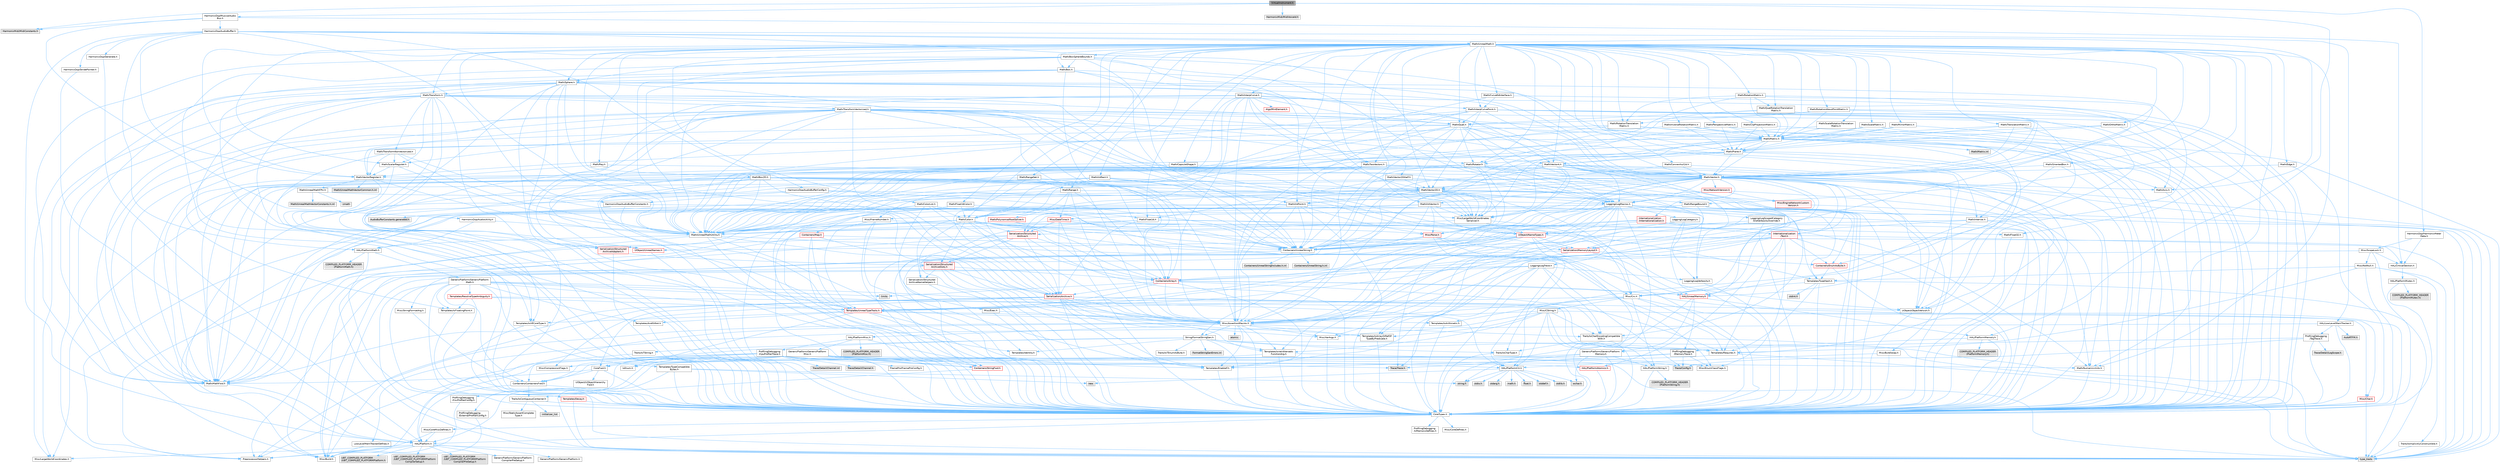 digraph "VirtualInstrument.h"
{
 // INTERACTIVE_SVG=YES
 // LATEX_PDF_SIZE
  bgcolor="transparent";
  edge [fontname=Helvetica,fontsize=10,labelfontname=Helvetica,labelfontsize=10];
  node [fontname=Helvetica,fontsize=10,shape=box,height=0.2,width=0.4];
  Node1 [id="Node000001",label="VirtualInstrument.h",height=0.2,width=0.4,color="gray40", fillcolor="grey60", style="filled", fontcolor="black",tooltip=" "];
  Node1 -> Node2 [id="edge1_Node000001_Node000002",color="steelblue1",style="solid",tooltip=" "];
  Node2 [id="Node000002",label="HAL/PlatformMemory.h",height=0.2,width=0.4,color="grey40", fillcolor="white", style="filled",URL="$de/d68/PlatformMemory_8h.html",tooltip=" "];
  Node2 -> Node3 [id="edge2_Node000002_Node000003",color="steelblue1",style="solid",tooltip=" "];
  Node3 [id="Node000003",label="CoreTypes.h",height=0.2,width=0.4,color="grey40", fillcolor="white", style="filled",URL="$dc/dec/CoreTypes_8h.html",tooltip=" "];
  Node3 -> Node4 [id="edge3_Node000003_Node000004",color="steelblue1",style="solid",tooltip=" "];
  Node4 [id="Node000004",label="HAL/Platform.h",height=0.2,width=0.4,color="grey40", fillcolor="white", style="filled",URL="$d9/dd0/Platform_8h.html",tooltip=" "];
  Node4 -> Node5 [id="edge4_Node000004_Node000005",color="steelblue1",style="solid",tooltip=" "];
  Node5 [id="Node000005",label="Misc/Build.h",height=0.2,width=0.4,color="grey40", fillcolor="white", style="filled",URL="$d3/dbb/Build_8h.html",tooltip=" "];
  Node4 -> Node6 [id="edge5_Node000004_Node000006",color="steelblue1",style="solid",tooltip=" "];
  Node6 [id="Node000006",label="Misc/LargeWorldCoordinates.h",height=0.2,width=0.4,color="grey40", fillcolor="white", style="filled",URL="$d2/dcb/LargeWorldCoordinates_8h.html",tooltip=" "];
  Node4 -> Node7 [id="edge6_Node000004_Node000007",color="steelblue1",style="solid",tooltip=" "];
  Node7 [id="Node000007",label="type_traits",height=0.2,width=0.4,color="grey60", fillcolor="#E0E0E0", style="filled",tooltip=" "];
  Node4 -> Node8 [id="edge7_Node000004_Node000008",color="steelblue1",style="solid",tooltip=" "];
  Node8 [id="Node000008",label="PreprocessorHelpers.h",height=0.2,width=0.4,color="grey40", fillcolor="white", style="filled",URL="$db/ddb/PreprocessorHelpers_8h.html",tooltip=" "];
  Node4 -> Node9 [id="edge8_Node000004_Node000009",color="steelblue1",style="solid",tooltip=" "];
  Node9 [id="Node000009",label="UBT_COMPILED_PLATFORM\l/UBT_COMPILED_PLATFORMPlatform\lCompilerPreSetup.h",height=0.2,width=0.4,color="grey60", fillcolor="#E0E0E0", style="filled",tooltip=" "];
  Node4 -> Node10 [id="edge9_Node000004_Node000010",color="steelblue1",style="solid",tooltip=" "];
  Node10 [id="Node000010",label="GenericPlatform/GenericPlatform\lCompilerPreSetup.h",height=0.2,width=0.4,color="grey40", fillcolor="white", style="filled",URL="$d9/dc8/GenericPlatformCompilerPreSetup_8h.html",tooltip=" "];
  Node4 -> Node11 [id="edge10_Node000004_Node000011",color="steelblue1",style="solid",tooltip=" "];
  Node11 [id="Node000011",label="GenericPlatform/GenericPlatform.h",height=0.2,width=0.4,color="grey40", fillcolor="white", style="filled",URL="$d6/d84/GenericPlatform_8h.html",tooltip=" "];
  Node4 -> Node12 [id="edge11_Node000004_Node000012",color="steelblue1",style="solid",tooltip=" "];
  Node12 [id="Node000012",label="UBT_COMPILED_PLATFORM\l/UBT_COMPILED_PLATFORMPlatform.h",height=0.2,width=0.4,color="grey60", fillcolor="#E0E0E0", style="filled",tooltip=" "];
  Node4 -> Node13 [id="edge12_Node000004_Node000013",color="steelblue1",style="solid",tooltip=" "];
  Node13 [id="Node000013",label="UBT_COMPILED_PLATFORM\l/UBT_COMPILED_PLATFORMPlatform\lCompilerSetup.h",height=0.2,width=0.4,color="grey60", fillcolor="#E0E0E0", style="filled",tooltip=" "];
  Node3 -> Node14 [id="edge13_Node000003_Node000014",color="steelblue1",style="solid",tooltip=" "];
  Node14 [id="Node000014",label="ProfilingDebugging\l/UMemoryDefines.h",height=0.2,width=0.4,color="grey40", fillcolor="white", style="filled",URL="$d2/da2/UMemoryDefines_8h.html",tooltip=" "];
  Node3 -> Node15 [id="edge14_Node000003_Node000015",color="steelblue1",style="solid",tooltip=" "];
  Node15 [id="Node000015",label="Misc/CoreMiscDefines.h",height=0.2,width=0.4,color="grey40", fillcolor="white", style="filled",URL="$da/d38/CoreMiscDefines_8h.html",tooltip=" "];
  Node15 -> Node4 [id="edge15_Node000015_Node000004",color="steelblue1",style="solid",tooltip=" "];
  Node15 -> Node8 [id="edge16_Node000015_Node000008",color="steelblue1",style="solid",tooltip=" "];
  Node3 -> Node16 [id="edge17_Node000003_Node000016",color="steelblue1",style="solid",tooltip=" "];
  Node16 [id="Node000016",label="Misc/CoreDefines.h",height=0.2,width=0.4,color="grey40", fillcolor="white", style="filled",URL="$d3/dd2/CoreDefines_8h.html",tooltip=" "];
  Node2 -> Node17 [id="edge18_Node000002_Node000017",color="steelblue1",style="solid",tooltip=" "];
  Node17 [id="Node000017",label="GenericPlatform/GenericPlatform\lMemory.h",height=0.2,width=0.4,color="grey40", fillcolor="white", style="filled",URL="$dd/d22/GenericPlatformMemory_8h.html",tooltip=" "];
  Node17 -> Node18 [id="edge19_Node000017_Node000018",color="steelblue1",style="solid",tooltip=" "];
  Node18 [id="Node000018",label="CoreFwd.h",height=0.2,width=0.4,color="grey40", fillcolor="white", style="filled",URL="$d1/d1e/CoreFwd_8h.html",tooltip=" "];
  Node18 -> Node3 [id="edge20_Node000018_Node000003",color="steelblue1",style="solid",tooltip=" "];
  Node18 -> Node19 [id="edge21_Node000018_Node000019",color="steelblue1",style="solid",tooltip=" "];
  Node19 [id="Node000019",label="Containers/ContainersFwd.h",height=0.2,width=0.4,color="grey40", fillcolor="white", style="filled",URL="$d4/d0a/ContainersFwd_8h.html",tooltip=" "];
  Node19 -> Node4 [id="edge22_Node000019_Node000004",color="steelblue1",style="solid",tooltip=" "];
  Node19 -> Node3 [id="edge23_Node000019_Node000003",color="steelblue1",style="solid",tooltip=" "];
  Node19 -> Node20 [id="edge24_Node000019_Node000020",color="steelblue1",style="solid",tooltip=" "];
  Node20 [id="Node000020",label="Traits/IsContiguousContainer.h",height=0.2,width=0.4,color="grey40", fillcolor="white", style="filled",URL="$d5/d3c/IsContiguousContainer_8h.html",tooltip=" "];
  Node20 -> Node3 [id="edge25_Node000020_Node000003",color="steelblue1",style="solid",tooltip=" "];
  Node20 -> Node21 [id="edge26_Node000020_Node000021",color="steelblue1",style="solid",tooltip=" "];
  Node21 [id="Node000021",label="Misc/StaticAssertComplete\lType.h",height=0.2,width=0.4,color="grey40", fillcolor="white", style="filled",URL="$d5/d4e/StaticAssertCompleteType_8h.html",tooltip=" "];
  Node20 -> Node22 [id="edge27_Node000020_Node000022",color="steelblue1",style="solid",tooltip=" "];
  Node22 [id="Node000022",label="initializer_list",height=0.2,width=0.4,color="grey60", fillcolor="#E0E0E0", style="filled",tooltip=" "];
  Node18 -> Node23 [id="edge28_Node000018_Node000023",color="steelblue1",style="solid",tooltip=" "];
  Node23 [id="Node000023",label="Math/MathFwd.h",height=0.2,width=0.4,color="grey40", fillcolor="white", style="filled",URL="$d2/d10/MathFwd_8h.html",tooltip=" "];
  Node23 -> Node4 [id="edge29_Node000023_Node000004",color="steelblue1",style="solid",tooltip=" "];
  Node18 -> Node24 [id="edge30_Node000018_Node000024",color="steelblue1",style="solid",tooltip=" "];
  Node24 [id="Node000024",label="UObject/UObjectHierarchy\lFwd.h",height=0.2,width=0.4,color="grey40", fillcolor="white", style="filled",URL="$d3/d13/UObjectHierarchyFwd_8h.html",tooltip=" "];
  Node17 -> Node3 [id="edge31_Node000017_Node000003",color="steelblue1",style="solid",tooltip=" "];
  Node17 -> Node25 [id="edge32_Node000017_Node000025",color="steelblue1",style="solid",tooltip=" "];
  Node25 [id="Node000025",label="HAL/PlatformString.h",height=0.2,width=0.4,color="grey40", fillcolor="white", style="filled",URL="$db/db5/PlatformString_8h.html",tooltip=" "];
  Node25 -> Node3 [id="edge33_Node000025_Node000003",color="steelblue1",style="solid",tooltip=" "];
  Node25 -> Node26 [id="edge34_Node000025_Node000026",color="steelblue1",style="solid",tooltip=" "];
  Node26 [id="Node000026",label="COMPILED_PLATFORM_HEADER\l(PlatformString.h)",height=0.2,width=0.4,color="grey60", fillcolor="#E0E0E0", style="filled",tooltip=" "];
  Node17 -> Node27 [id="edge35_Node000017_Node000027",color="steelblue1",style="solid",tooltip=" "];
  Node27 [id="Node000027",label="string.h",height=0.2,width=0.4,color="grey60", fillcolor="#E0E0E0", style="filled",tooltip=" "];
  Node17 -> Node28 [id="edge36_Node000017_Node000028",color="steelblue1",style="solid",tooltip=" "];
  Node28 [id="Node000028",label="wchar.h",height=0.2,width=0.4,color="grey60", fillcolor="#E0E0E0", style="filled",tooltip=" "];
  Node2 -> Node29 [id="edge37_Node000002_Node000029",color="steelblue1",style="solid",tooltip=" "];
  Node29 [id="Node000029",label="COMPILED_PLATFORM_HEADER\l(PlatformMemory.h)",height=0.2,width=0.4,color="grey60", fillcolor="#E0E0E0", style="filled",tooltip=" "];
  Node1 -> Node30 [id="edge38_Node000001_Node000030",color="steelblue1",style="solid",tooltip=" "];
  Node30 [id="Node000030",label="HarmonixMidi/MidiConstants.h",height=0.2,width=0.4,color="grey60", fillcolor="#E0E0E0", style="filled",tooltip=" "];
  Node1 -> Node31 [id="edge39_Node000001_Node000031",color="steelblue1",style="solid",tooltip=" "];
  Node31 [id="Node000031",label="HarmonixMidi/MidiVoiceId.h",height=0.2,width=0.4,color="grey60", fillcolor="#E0E0E0", style="filled",tooltip=" "];
  Node1 -> Node32 [id="edge40_Node000001_Node000032",color="steelblue1",style="solid",tooltip=" "];
  Node32 [id="Node000032",label="HarmonixDsp/HarmonixMeter\lData.h",height=0.2,width=0.4,color="grey40", fillcolor="white", style="filled",URL="$d7/dfc/HarmonixMeterData_8h.html",tooltip=" "];
  Node32 -> Node33 [id="edge41_Node000032_Node000033",color="steelblue1",style="solid",tooltip=" "];
  Node33 [id="Node000033",label="HAL/CriticalSection.h",height=0.2,width=0.4,color="grey40", fillcolor="white", style="filled",URL="$d6/d90/CriticalSection_8h.html",tooltip=" "];
  Node33 -> Node34 [id="edge42_Node000033_Node000034",color="steelblue1",style="solid",tooltip=" "];
  Node34 [id="Node000034",label="HAL/PlatformMutex.h",height=0.2,width=0.4,color="grey40", fillcolor="white", style="filled",URL="$d9/d0b/PlatformMutex_8h.html",tooltip=" "];
  Node34 -> Node3 [id="edge43_Node000034_Node000003",color="steelblue1",style="solid",tooltip=" "];
  Node34 -> Node35 [id="edge44_Node000034_Node000035",color="steelblue1",style="solid",tooltip=" "];
  Node35 [id="Node000035",label="COMPILED_PLATFORM_HEADER\l(PlatformMutex.h)",height=0.2,width=0.4,color="grey60", fillcolor="#E0E0E0", style="filled",tooltip=" "];
  Node32 -> Node36 [id="edge45_Node000032_Node000036",color="steelblue1",style="solid",tooltip=" "];
  Node36 [id="Node000036",label="Misc/ScopeLock.h",height=0.2,width=0.4,color="grey40", fillcolor="white", style="filled",URL="$de/d73/ScopeLock_8h.html",tooltip=" "];
  Node36 -> Node3 [id="edge46_Node000036_Node000003",color="steelblue1",style="solid",tooltip=" "];
  Node36 -> Node37 [id="edge47_Node000036_Node000037",color="steelblue1",style="solid",tooltip=" "];
  Node37 [id="Node000037",label="Misc/AssertionMacros.h",height=0.2,width=0.4,color="grey40", fillcolor="white", style="filled",URL="$d0/dfa/AssertionMacros_8h.html",tooltip=" "];
  Node37 -> Node3 [id="edge48_Node000037_Node000003",color="steelblue1",style="solid",tooltip=" "];
  Node37 -> Node4 [id="edge49_Node000037_Node000004",color="steelblue1",style="solid",tooltip=" "];
  Node37 -> Node38 [id="edge50_Node000037_Node000038",color="steelblue1",style="solid",tooltip=" "];
  Node38 [id="Node000038",label="HAL/PlatformMisc.h",height=0.2,width=0.4,color="grey40", fillcolor="white", style="filled",URL="$d0/df5/PlatformMisc_8h.html",tooltip=" "];
  Node38 -> Node3 [id="edge51_Node000038_Node000003",color="steelblue1",style="solid",tooltip=" "];
  Node38 -> Node39 [id="edge52_Node000038_Node000039",color="steelblue1",style="solid",tooltip=" "];
  Node39 [id="Node000039",label="GenericPlatform/GenericPlatform\lMisc.h",height=0.2,width=0.4,color="grey40", fillcolor="white", style="filled",URL="$db/d9a/GenericPlatformMisc_8h.html",tooltip=" "];
  Node39 -> Node40 [id="edge53_Node000039_Node000040",color="steelblue1",style="solid",tooltip=" "];
  Node40 [id="Node000040",label="Containers/StringFwd.h",height=0.2,width=0.4,color="red", fillcolor="#FFF0F0", style="filled",URL="$df/d37/StringFwd_8h.html",tooltip=" "];
  Node40 -> Node3 [id="edge54_Node000040_Node000003",color="steelblue1",style="solid",tooltip=" "];
  Node40 -> Node20 [id="edge55_Node000040_Node000020",color="steelblue1",style="solid",tooltip=" "];
  Node39 -> Node18 [id="edge56_Node000039_Node000018",color="steelblue1",style="solid",tooltip=" "];
  Node39 -> Node3 [id="edge57_Node000039_Node000003",color="steelblue1",style="solid",tooltip=" "];
  Node39 -> Node42 [id="edge58_Node000039_Node000042",color="steelblue1",style="solid",tooltip=" "];
  Node42 [id="Node000042",label="FramePro/FrameProConfig.h",height=0.2,width=0.4,color="grey40", fillcolor="white", style="filled",URL="$d7/d90/FrameProConfig_8h.html",tooltip=" "];
  Node39 -> Node43 [id="edge59_Node000039_Node000043",color="steelblue1",style="solid",tooltip=" "];
  Node43 [id="Node000043",label="HAL/PlatformCrt.h",height=0.2,width=0.4,color="grey40", fillcolor="white", style="filled",URL="$d8/d75/PlatformCrt_8h.html",tooltip=" "];
  Node43 -> Node44 [id="edge60_Node000043_Node000044",color="steelblue1",style="solid",tooltip=" "];
  Node44 [id="Node000044",label="new",height=0.2,width=0.4,color="grey60", fillcolor="#E0E0E0", style="filled",tooltip=" "];
  Node43 -> Node28 [id="edge61_Node000043_Node000028",color="steelblue1",style="solid",tooltip=" "];
  Node43 -> Node45 [id="edge62_Node000043_Node000045",color="steelblue1",style="solid",tooltip=" "];
  Node45 [id="Node000045",label="stddef.h",height=0.2,width=0.4,color="grey60", fillcolor="#E0E0E0", style="filled",tooltip=" "];
  Node43 -> Node46 [id="edge63_Node000043_Node000046",color="steelblue1",style="solid",tooltip=" "];
  Node46 [id="Node000046",label="stdlib.h",height=0.2,width=0.4,color="grey60", fillcolor="#E0E0E0", style="filled",tooltip=" "];
  Node43 -> Node47 [id="edge64_Node000043_Node000047",color="steelblue1",style="solid",tooltip=" "];
  Node47 [id="Node000047",label="stdio.h",height=0.2,width=0.4,color="grey60", fillcolor="#E0E0E0", style="filled",tooltip=" "];
  Node43 -> Node48 [id="edge65_Node000043_Node000048",color="steelblue1",style="solid",tooltip=" "];
  Node48 [id="Node000048",label="stdarg.h",height=0.2,width=0.4,color="grey60", fillcolor="#E0E0E0", style="filled",tooltip=" "];
  Node43 -> Node49 [id="edge66_Node000043_Node000049",color="steelblue1",style="solid",tooltip=" "];
  Node49 [id="Node000049",label="math.h",height=0.2,width=0.4,color="grey60", fillcolor="#E0E0E0", style="filled",tooltip=" "];
  Node43 -> Node50 [id="edge67_Node000043_Node000050",color="steelblue1",style="solid",tooltip=" "];
  Node50 [id="Node000050",label="float.h",height=0.2,width=0.4,color="grey60", fillcolor="#E0E0E0", style="filled",tooltip=" "];
  Node43 -> Node27 [id="edge68_Node000043_Node000027",color="steelblue1",style="solid",tooltip=" "];
  Node39 -> Node51 [id="edge69_Node000039_Node000051",color="steelblue1",style="solid",tooltip=" "];
  Node51 [id="Node000051",label="Math/NumericLimits.h",height=0.2,width=0.4,color="grey40", fillcolor="white", style="filled",URL="$df/d1b/NumericLimits_8h.html",tooltip=" "];
  Node51 -> Node3 [id="edge70_Node000051_Node000003",color="steelblue1",style="solid",tooltip=" "];
  Node39 -> Node52 [id="edge71_Node000039_Node000052",color="steelblue1",style="solid",tooltip=" "];
  Node52 [id="Node000052",label="Misc/CompressionFlags.h",height=0.2,width=0.4,color="grey40", fillcolor="white", style="filled",URL="$d9/d76/CompressionFlags_8h.html",tooltip=" "];
  Node39 -> Node53 [id="edge72_Node000039_Node000053",color="steelblue1",style="solid",tooltip=" "];
  Node53 [id="Node000053",label="Misc/EnumClassFlags.h",height=0.2,width=0.4,color="grey40", fillcolor="white", style="filled",URL="$d8/de7/EnumClassFlags_8h.html",tooltip=" "];
  Node39 -> Node54 [id="edge73_Node000039_Node000054",color="steelblue1",style="solid",tooltip=" "];
  Node54 [id="Node000054",label="ProfilingDebugging\l/CsvProfilerConfig.h",height=0.2,width=0.4,color="grey40", fillcolor="white", style="filled",URL="$d3/d88/CsvProfilerConfig_8h.html",tooltip=" "];
  Node54 -> Node5 [id="edge74_Node000054_Node000005",color="steelblue1",style="solid",tooltip=" "];
  Node39 -> Node55 [id="edge75_Node000039_Node000055",color="steelblue1",style="solid",tooltip=" "];
  Node55 [id="Node000055",label="ProfilingDebugging\l/ExternalProfilerConfig.h",height=0.2,width=0.4,color="grey40", fillcolor="white", style="filled",URL="$d3/dbb/ExternalProfilerConfig_8h.html",tooltip=" "];
  Node55 -> Node5 [id="edge76_Node000055_Node000005",color="steelblue1",style="solid",tooltip=" "];
  Node38 -> Node56 [id="edge77_Node000038_Node000056",color="steelblue1",style="solid",tooltip=" "];
  Node56 [id="Node000056",label="COMPILED_PLATFORM_HEADER\l(PlatformMisc.h)",height=0.2,width=0.4,color="grey60", fillcolor="#E0E0E0", style="filled",tooltip=" "];
  Node38 -> Node57 [id="edge78_Node000038_Node000057",color="steelblue1",style="solid",tooltip=" "];
  Node57 [id="Node000057",label="ProfilingDebugging\l/CpuProfilerTrace.h",height=0.2,width=0.4,color="grey40", fillcolor="white", style="filled",URL="$da/dcb/CpuProfilerTrace_8h.html",tooltip=" "];
  Node57 -> Node3 [id="edge79_Node000057_Node000003",color="steelblue1",style="solid",tooltip=" "];
  Node57 -> Node19 [id="edge80_Node000057_Node000019",color="steelblue1",style="solid",tooltip=" "];
  Node57 -> Node58 [id="edge81_Node000057_Node000058",color="steelblue1",style="solid",tooltip=" "];
  Node58 [id="Node000058",label="HAL/PlatformAtomics.h",height=0.2,width=0.4,color="red", fillcolor="#FFF0F0", style="filled",URL="$d3/d36/PlatformAtomics_8h.html",tooltip=" "];
  Node58 -> Node3 [id="edge82_Node000058_Node000003",color="steelblue1",style="solid",tooltip=" "];
  Node57 -> Node8 [id="edge83_Node000057_Node000008",color="steelblue1",style="solid",tooltip=" "];
  Node57 -> Node5 [id="edge84_Node000057_Node000005",color="steelblue1",style="solid",tooltip=" "];
  Node57 -> Node61 [id="edge85_Node000057_Node000061",color="steelblue1",style="solid",tooltip=" "];
  Node61 [id="Node000061",label="Trace/Config.h",height=0.2,width=0.4,color="grey60", fillcolor="#E0E0E0", style="filled",tooltip=" "];
  Node57 -> Node62 [id="edge86_Node000057_Node000062",color="steelblue1",style="solid",tooltip=" "];
  Node62 [id="Node000062",label="Trace/Detail/Channel.h",height=0.2,width=0.4,color="grey60", fillcolor="#E0E0E0", style="filled",tooltip=" "];
  Node57 -> Node63 [id="edge87_Node000057_Node000063",color="steelblue1",style="solid",tooltip=" "];
  Node63 [id="Node000063",label="Trace/Detail/Channel.inl",height=0.2,width=0.4,color="grey60", fillcolor="#E0E0E0", style="filled",tooltip=" "];
  Node57 -> Node64 [id="edge88_Node000057_Node000064",color="steelblue1",style="solid",tooltip=" "];
  Node64 [id="Node000064",label="Trace/Trace.h",height=0.2,width=0.4,color="grey60", fillcolor="#E0E0E0", style="filled",tooltip=" "];
  Node37 -> Node8 [id="edge89_Node000037_Node000008",color="steelblue1",style="solid",tooltip=" "];
  Node37 -> Node65 [id="edge90_Node000037_Node000065",color="steelblue1",style="solid",tooltip=" "];
  Node65 [id="Node000065",label="Templates/EnableIf.h",height=0.2,width=0.4,color="grey40", fillcolor="white", style="filled",URL="$d7/d60/EnableIf_8h.html",tooltip=" "];
  Node65 -> Node3 [id="edge91_Node000065_Node000003",color="steelblue1",style="solid",tooltip=" "];
  Node37 -> Node66 [id="edge92_Node000037_Node000066",color="steelblue1",style="solid",tooltip=" "];
  Node66 [id="Node000066",label="Templates/IsArrayOrRefOf\lTypeByPredicate.h",height=0.2,width=0.4,color="grey40", fillcolor="white", style="filled",URL="$d6/da1/IsArrayOrRefOfTypeByPredicate_8h.html",tooltip=" "];
  Node66 -> Node3 [id="edge93_Node000066_Node000003",color="steelblue1",style="solid",tooltip=" "];
  Node37 -> Node67 [id="edge94_Node000037_Node000067",color="steelblue1",style="solid",tooltip=" "];
  Node67 [id="Node000067",label="Templates/IsValidVariadic\lFunctionArg.h",height=0.2,width=0.4,color="grey40", fillcolor="white", style="filled",URL="$d0/dc8/IsValidVariadicFunctionArg_8h.html",tooltip=" "];
  Node67 -> Node3 [id="edge95_Node000067_Node000003",color="steelblue1",style="solid",tooltip=" "];
  Node67 -> Node68 [id="edge96_Node000067_Node000068",color="steelblue1",style="solid",tooltip=" "];
  Node68 [id="Node000068",label="IsEnum.h",height=0.2,width=0.4,color="grey40", fillcolor="white", style="filled",URL="$d4/de5/IsEnum_8h.html",tooltip=" "];
  Node67 -> Node7 [id="edge97_Node000067_Node000007",color="steelblue1",style="solid",tooltip=" "];
  Node37 -> Node69 [id="edge98_Node000037_Node000069",color="steelblue1",style="solid",tooltip=" "];
  Node69 [id="Node000069",label="Traits/IsCharEncodingCompatible\lWith.h",height=0.2,width=0.4,color="grey40", fillcolor="white", style="filled",URL="$df/dd1/IsCharEncodingCompatibleWith_8h.html",tooltip=" "];
  Node69 -> Node7 [id="edge99_Node000069_Node000007",color="steelblue1",style="solid",tooltip=" "];
  Node69 -> Node70 [id="edge100_Node000069_Node000070",color="steelblue1",style="solid",tooltip=" "];
  Node70 [id="Node000070",label="Traits/IsCharType.h",height=0.2,width=0.4,color="grey40", fillcolor="white", style="filled",URL="$db/d51/IsCharType_8h.html",tooltip=" "];
  Node70 -> Node3 [id="edge101_Node000070_Node000003",color="steelblue1",style="solid",tooltip=" "];
  Node37 -> Node71 [id="edge102_Node000037_Node000071",color="steelblue1",style="solid",tooltip=" "];
  Node71 [id="Node000071",label="Misc/VarArgs.h",height=0.2,width=0.4,color="grey40", fillcolor="white", style="filled",URL="$d5/d6f/VarArgs_8h.html",tooltip=" "];
  Node71 -> Node3 [id="edge103_Node000071_Node000003",color="steelblue1",style="solid",tooltip=" "];
  Node37 -> Node72 [id="edge104_Node000037_Node000072",color="steelblue1",style="solid",tooltip=" "];
  Node72 [id="Node000072",label="String/FormatStringSan.h",height=0.2,width=0.4,color="grey40", fillcolor="white", style="filled",URL="$d3/d8b/FormatStringSan_8h.html",tooltip=" "];
  Node72 -> Node7 [id="edge105_Node000072_Node000007",color="steelblue1",style="solid",tooltip=" "];
  Node72 -> Node3 [id="edge106_Node000072_Node000003",color="steelblue1",style="solid",tooltip=" "];
  Node72 -> Node73 [id="edge107_Node000072_Node000073",color="steelblue1",style="solid",tooltip=" "];
  Node73 [id="Node000073",label="Templates/Requires.h",height=0.2,width=0.4,color="grey40", fillcolor="white", style="filled",URL="$dc/d96/Requires_8h.html",tooltip=" "];
  Node73 -> Node65 [id="edge108_Node000073_Node000065",color="steelblue1",style="solid",tooltip=" "];
  Node73 -> Node7 [id="edge109_Node000073_Node000007",color="steelblue1",style="solid",tooltip=" "];
  Node72 -> Node74 [id="edge110_Node000072_Node000074",color="steelblue1",style="solid",tooltip=" "];
  Node74 [id="Node000074",label="Templates/Identity.h",height=0.2,width=0.4,color="grey40", fillcolor="white", style="filled",URL="$d0/dd5/Identity_8h.html",tooltip=" "];
  Node72 -> Node67 [id="edge111_Node000072_Node000067",color="steelblue1",style="solid",tooltip=" "];
  Node72 -> Node70 [id="edge112_Node000072_Node000070",color="steelblue1",style="solid",tooltip=" "];
  Node72 -> Node75 [id="edge113_Node000072_Node000075",color="steelblue1",style="solid",tooltip=" "];
  Node75 [id="Node000075",label="Traits/IsTEnumAsByte.h",height=0.2,width=0.4,color="grey40", fillcolor="white", style="filled",URL="$d1/de6/IsTEnumAsByte_8h.html",tooltip=" "];
  Node72 -> Node76 [id="edge114_Node000072_Node000076",color="steelblue1",style="solid",tooltip=" "];
  Node76 [id="Node000076",label="Traits/IsTString.h",height=0.2,width=0.4,color="grey40", fillcolor="white", style="filled",URL="$d0/df8/IsTString_8h.html",tooltip=" "];
  Node76 -> Node19 [id="edge115_Node000076_Node000019",color="steelblue1",style="solid",tooltip=" "];
  Node72 -> Node19 [id="edge116_Node000072_Node000019",color="steelblue1",style="solid",tooltip=" "];
  Node72 -> Node77 [id="edge117_Node000072_Node000077",color="steelblue1",style="solid",tooltip=" "];
  Node77 [id="Node000077",label="FormatStringSanErrors.inl",height=0.2,width=0.4,color="grey60", fillcolor="#E0E0E0", style="filled",tooltip=" "];
  Node37 -> Node78 [id="edge118_Node000037_Node000078",color="steelblue1",style="solid",tooltip=" "];
  Node78 [id="Node000078",label="atomic",height=0.2,width=0.4,color="grey60", fillcolor="#E0E0E0", style="filled",tooltip=" "];
  Node36 -> Node79 [id="edge119_Node000036_Node000079",color="steelblue1",style="solid",tooltip=" "];
  Node79 [id="Node000079",label="Misc/NotNull.h",height=0.2,width=0.4,color="grey40", fillcolor="white", style="filled",URL="$df/dcc/Misc_2NotNull_8h.html",tooltip=" "];
  Node79 -> Node3 [id="edge120_Node000079_Node000003",color="steelblue1",style="solid",tooltip=" "];
  Node79 -> Node73 [id="edge121_Node000079_Node000073",color="steelblue1",style="solid",tooltip=" "];
  Node79 -> Node80 [id="edge122_Node000079_Node000080",color="steelblue1",style="solid",tooltip=" "];
  Node80 [id="Node000080",label="Templates/TypeHash.h",height=0.2,width=0.4,color="grey40", fillcolor="white", style="filled",URL="$d1/d62/TypeHash_8h.html",tooltip=" "];
  Node80 -> Node3 [id="edge123_Node000080_Node000003",color="steelblue1",style="solid",tooltip=" "];
  Node80 -> Node73 [id="edge124_Node000080_Node000073",color="steelblue1",style="solid",tooltip=" "];
  Node80 -> Node81 [id="edge125_Node000080_Node000081",color="steelblue1",style="solid",tooltip=" "];
  Node81 [id="Node000081",label="Misc/Crc.h",height=0.2,width=0.4,color="grey40", fillcolor="white", style="filled",URL="$d4/dd2/Crc_8h.html",tooltip=" "];
  Node81 -> Node3 [id="edge126_Node000081_Node000003",color="steelblue1",style="solid",tooltip=" "];
  Node81 -> Node25 [id="edge127_Node000081_Node000025",color="steelblue1",style="solid",tooltip=" "];
  Node81 -> Node37 [id="edge128_Node000081_Node000037",color="steelblue1",style="solid",tooltip=" "];
  Node81 -> Node82 [id="edge129_Node000081_Node000082",color="steelblue1",style="solid",tooltip=" "];
  Node82 [id="Node000082",label="Misc/CString.h",height=0.2,width=0.4,color="grey40", fillcolor="white", style="filled",URL="$d2/d49/CString_8h.html",tooltip=" "];
  Node82 -> Node3 [id="edge130_Node000082_Node000003",color="steelblue1",style="solid",tooltip=" "];
  Node82 -> Node43 [id="edge131_Node000082_Node000043",color="steelblue1",style="solid",tooltip=" "];
  Node82 -> Node25 [id="edge132_Node000082_Node000025",color="steelblue1",style="solid",tooltip=" "];
  Node82 -> Node37 [id="edge133_Node000082_Node000037",color="steelblue1",style="solid",tooltip=" "];
  Node82 -> Node83 [id="edge134_Node000082_Node000083",color="steelblue1",style="solid",tooltip=" "];
  Node83 [id="Node000083",label="Misc/Char.h",height=0.2,width=0.4,color="red", fillcolor="#FFF0F0", style="filled",URL="$d0/d58/Char_8h.html",tooltip=" "];
  Node83 -> Node3 [id="edge135_Node000083_Node000003",color="steelblue1",style="solid",tooltip=" "];
  Node83 -> Node7 [id="edge136_Node000083_Node000007",color="steelblue1",style="solid",tooltip=" "];
  Node82 -> Node71 [id="edge137_Node000082_Node000071",color="steelblue1",style="solid",tooltip=" "];
  Node82 -> Node66 [id="edge138_Node000082_Node000066",color="steelblue1",style="solid",tooltip=" "];
  Node82 -> Node67 [id="edge139_Node000082_Node000067",color="steelblue1",style="solid",tooltip=" "];
  Node82 -> Node69 [id="edge140_Node000082_Node000069",color="steelblue1",style="solid",tooltip=" "];
  Node81 -> Node83 [id="edge141_Node000081_Node000083",color="steelblue1",style="solid",tooltip=" "];
  Node81 -> Node87 [id="edge142_Node000081_Node000087",color="steelblue1",style="solid",tooltip=" "];
  Node87 [id="Node000087",label="Templates/UnrealTypeTraits.h",height=0.2,width=0.4,color="red", fillcolor="#FFF0F0", style="filled",URL="$d2/d2d/UnrealTypeTraits_8h.html",tooltip=" "];
  Node87 -> Node3 [id="edge143_Node000087_Node000003",color="steelblue1",style="solid",tooltip=" "];
  Node87 -> Node37 [id="edge144_Node000087_Node000037",color="steelblue1",style="solid",tooltip=" "];
  Node87 -> Node89 [id="edge145_Node000087_Node000089",color="steelblue1",style="solid",tooltip=" "];
  Node89 [id="Node000089",label="Templates/AndOrNot.h",height=0.2,width=0.4,color="grey40", fillcolor="white", style="filled",URL="$db/d0a/AndOrNot_8h.html",tooltip=" "];
  Node89 -> Node3 [id="edge146_Node000089_Node000003",color="steelblue1",style="solid",tooltip=" "];
  Node87 -> Node65 [id="edge147_Node000087_Node000065",color="steelblue1",style="solid",tooltip=" "];
  Node87 -> Node90 [id="edge148_Node000087_Node000090",color="steelblue1",style="solid",tooltip=" "];
  Node90 [id="Node000090",label="Templates/IsArithmetic.h",height=0.2,width=0.4,color="grey40", fillcolor="white", style="filled",URL="$d2/d5d/IsArithmetic_8h.html",tooltip=" "];
  Node90 -> Node3 [id="edge149_Node000090_Node000003",color="steelblue1",style="solid",tooltip=" "];
  Node87 -> Node68 [id="edge150_Node000087_Node000068",color="steelblue1",style="solid",tooltip=" "];
  Node87 -> Node93 [id="edge151_Node000087_Node000093",color="steelblue1",style="solid",tooltip=" "];
  Node93 [id="Node000093",label="Templates/IsUECoreType.h",height=0.2,width=0.4,color="grey40", fillcolor="white", style="filled",URL="$d1/db8/IsUECoreType_8h.html",tooltip=" "];
  Node93 -> Node3 [id="edge152_Node000093_Node000003",color="steelblue1",style="solid",tooltip=" "];
  Node93 -> Node7 [id="edge153_Node000093_Node000007",color="steelblue1",style="solid",tooltip=" "];
  Node81 -> Node70 [id="edge154_Node000081_Node000070",color="steelblue1",style="solid",tooltip=" "];
  Node80 -> Node95 [id="edge155_Node000080_Node000095",color="steelblue1",style="solid",tooltip=" "];
  Node95 [id="Node000095",label="stdint.h",height=0.2,width=0.4,color="grey60", fillcolor="#E0E0E0", style="filled",tooltip=" "];
  Node80 -> Node7 [id="edge156_Node000080_Node000007",color="steelblue1",style="solid",tooltip=" "];
  Node79 -> Node96 [id="edge157_Node000079_Node000096",color="steelblue1",style="solid",tooltip=" "];
  Node96 [id="Node000096",label="Traits/IsImplicitlyConstructible.h",height=0.2,width=0.4,color="grey40", fillcolor="white", style="filled",URL="$d8/df5/IsImplicitlyConstructible_8h.html",tooltip=" "];
  Node96 -> Node7 [id="edge158_Node000096_Node000007",color="steelblue1",style="solid",tooltip=" "];
  Node79 -> Node7 [id="edge159_Node000079_Node000007",color="steelblue1",style="solid",tooltip=" "];
  Node36 -> Node33 [id="edge160_Node000036_Node000033",color="steelblue1",style="solid",tooltip=" "];
  Node1 -> Node97 [id="edge161_Node000001_Node000097",color="steelblue1",style="solid",tooltip=" "];
  Node97 [id="Node000097",label="HarmonixDsp/MusicalAudio\lBus.h",height=0.2,width=0.4,color="grey40", fillcolor="white", style="filled",URL="$d4/d5c/MusicalAudioBus_8h.html",tooltip=" "];
  Node97 -> Node30 [id="edge162_Node000097_Node000030",color="steelblue1",style="solid",tooltip=" "];
  Node97 -> Node98 [id="edge163_Node000097_Node000098",color="steelblue1",style="solid",tooltip=" "];
  Node98 [id="Node000098",label="HarmonixDsp/AudioUtility.h",height=0.2,width=0.4,color="grey40", fillcolor="white", style="filled",URL="$d4/d03/AudioUtility_8h.html",tooltip=" "];
  Node98 -> Node99 [id="edge164_Node000098_Node000099",color="steelblue1",style="solid",tooltip=" "];
  Node99 [id="Node000099",label="HAL/PlatformMath.h",height=0.2,width=0.4,color="grey40", fillcolor="white", style="filled",URL="$dc/d53/PlatformMath_8h.html",tooltip=" "];
  Node99 -> Node3 [id="edge165_Node000099_Node000003",color="steelblue1",style="solid",tooltip=" "];
  Node99 -> Node100 [id="edge166_Node000099_Node000100",color="steelblue1",style="solid",tooltip=" "];
  Node100 [id="Node000100",label="GenericPlatform/GenericPlatform\lMath.h",height=0.2,width=0.4,color="grey40", fillcolor="white", style="filled",URL="$d5/d79/GenericPlatformMath_8h.html",tooltip=" "];
  Node100 -> Node3 [id="edge167_Node000100_Node000003",color="steelblue1",style="solid",tooltip=" "];
  Node100 -> Node19 [id="edge168_Node000100_Node000019",color="steelblue1",style="solid",tooltip=" "];
  Node100 -> Node43 [id="edge169_Node000100_Node000043",color="steelblue1",style="solid",tooltip=" "];
  Node100 -> Node89 [id="edge170_Node000100_Node000089",color="steelblue1",style="solid",tooltip=" "];
  Node100 -> Node101 [id="edge171_Node000100_Node000101",color="steelblue1",style="solid",tooltip=" "];
  Node101 [id="Node000101",label="Templates/Decay.h",height=0.2,width=0.4,color="red", fillcolor="#FFF0F0", style="filled",URL="$dd/d0f/Decay_8h.html",tooltip=" "];
  Node101 -> Node3 [id="edge172_Node000101_Node000003",color="steelblue1",style="solid",tooltip=" "];
  Node101 -> Node7 [id="edge173_Node000101_Node000007",color="steelblue1",style="solid",tooltip=" "];
  Node100 -> Node103 [id="edge174_Node000100_Node000103",color="steelblue1",style="solid",tooltip=" "];
  Node103 [id="Node000103",label="Templates/IsFloatingPoint.h",height=0.2,width=0.4,color="grey40", fillcolor="white", style="filled",URL="$d3/d11/IsFloatingPoint_8h.html",tooltip=" "];
  Node103 -> Node3 [id="edge175_Node000103_Node000003",color="steelblue1",style="solid",tooltip=" "];
  Node100 -> Node87 [id="edge176_Node000100_Node000087",color="steelblue1",style="solid",tooltip=" "];
  Node100 -> Node73 [id="edge177_Node000100_Node000073",color="steelblue1",style="solid",tooltip=" "];
  Node100 -> Node104 [id="edge178_Node000100_Node000104",color="steelblue1",style="solid",tooltip=" "];
  Node104 [id="Node000104",label="Templates/ResolveTypeAmbiguity.h",height=0.2,width=0.4,color="red", fillcolor="#FFF0F0", style="filled",URL="$df/d1f/ResolveTypeAmbiguity_8h.html",tooltip=" "];
  Node104 -> Node3 [id="edge179_Node000104_Node000003",color="steelblue1",style="solid",tooltip=" "];
  Node104 -> Node103 [id="edge180_Node000104_Node000103",color="steelblue1",style="solid",tooltip=" "];
  Node104 -> Node87 [id="edge181_Node000104_Node000087",color="steelblue1",style="solid",tooltip=" "];
  Node104 -> Node73 [id="edge182_Node000104_Node000073",color="steelblue1",style="solid",tooltip=" "];
  Node100 -> Node107 [id="edge183_Node000100_Node000107",color="steelblue1",style="solid",tooltip=" "];
  Node107 [id="Node000107",label="Templates/TypeCompatible\lBytes.h",height=0.2,width=0.4,color="grey40", fillcolor="white", style="filled",URL="$df/d0a/TypeCompatibleBytes_8h.html",tooltip=" "];
  Node107 -> Node3 [id="edge184_Node000107_Node000003",color="steelblue1",style="solid",tooltip=" "];
  Node107 -> Node27 [id="edge185_Node000107_Node000027",color="steelblue1",style="solid",tooltip=" "];
  Node107 -> Node44 [id="edge186_Node000107_Node000044",color="steelblue1",style="solid",tooltip=" "];
  Node107 -> Node7 [id="edge187_Node000107_Node000007",color="steelblue1",style="solid",tooltip=" "];
  Node100 -> Node108 [id="edge188_Node000100_Node000108",color="steelblue1",style="solid",tooltip=" "];
  Node108 [id="Node000108",label="limits",height=0.2,width=0.4,color="grey60", fillcolor="#E0E0E0", style="filled",tooltip=" "];
  Node100 -> Node7 [id="edge189_Node000100_Node000007",color="steelblue1",style="solid",tooltip=" "];
  Node99 -> Node109 [id="edge190_Node000099_Node000109",color="steelblue1",style="solid",tooltip=" "];
  Node109 [id="Node000109",label="COMPILED_PLATFORM_HEADER\l(PlatformMath.h)",height=0.2,width=0.4,color="grey60", fillcolor="#E0E0E0", style="filled",tooltip=" "];
  Node98 -> Node110 [id="edge191_Node000098_Node000110",color="steelblue1",style="solid",tooltip=" "];
  Node110 [id="Node000110",label="Math/UnrealMathUtility.h",height=0.2,width=0.4,color="grey40", fillcolor="white", style="filled",URL="$db/db8/UnrealMathUtility_8h.html",tooltip=" "];
  Node110 -> Node3 [id="edge192_Node000110_Node000003",color="steelblue1",style="solid",tooltip=" "];
  Node110 -> Node37 [id="edge193_Node000110_Node000037",color="steelblue1",style="solid",tooltip=" "];
  Node110 -> Node99 [id="edge194_Node000110_Node000099",color="steelblue1",style="solid",tooltip=" "];
  Node110 -> Node23 [id="edge195_Node000110_Node000023",color="steelblue1",style="solid",tooltip=" "];
  Node110 -> Node74 [id="edge196_Node000110_Node000074",color="steelblue1",style="solid",tooltip=" "];
  Node110 -> Node73 [id="edge197_Node000110_Node000073",color="steelblue1",style="solid",tooltip=" "];
  Node97 -> Node111 [id="edge198_Node000097_Node000111",color="steelblue1",style="solid",tooltip=" "];
  Node111 [id="Node000111",label="HarmonixDsp/AudioBuffer.h",height=0.2,width=0.4,color="grey40", fillcolor="white", style="filled",URL="$d7/da7/AudioBuffer_8h.html",tooltip=" "];
  Node111 -> Node112 [id="edge199_Node000111_Node000112",color="steelblue1",style="solid",tooltip=" "];
  Node112 [id="Node000112",label="HarmonixDsp/AudioBufferConfig.h",height=0.2,width=0.4,color="grey40", fillcolor="white", style="filled",URL="$d8/d7f/AudioBufferConfig_8h.html",tooltip=" "];
  Node112 -> Node113 [id="edge200_Node000112_Node000113",color="steelblue1",style="solid",tooltip=" "];
  Node113 [id="Node000113",label="HarmonixDsp/AudioBufferConstants.h",height=0.2,width=0.4,color="grey40", fillcolor="white", style="filled",URL="$df/d16/AudioBufferConstants_8h.html",tooltip=" "];
  Node113 -> Node114 [id="edge201_Node000113_Node000114",color="steelblue1",style="solid",tooltip=" "];
  Node114 [id="Node000114",label="Containers/UnrealString.h",height=0.2,width=0.4,color="grey40", fillcolor="white", style="filled",URL="$d5/dba/UnrealString_8h.html",tooltip=" "];
  Node114 -> Node115 [id="edge202_Node000114_Node000115",color="steelblue1",style="solid",tooltip=" "];
  Node115 [id="Node000115",label="Containers/UnrealStringIncludes.h.inl",height=0.2,width=0.4,color="grey60", fillcolor="#E0E0E0", style="filled",tooltip=" "];
  Node114 -> Node116 [id="edge203_Node000114_Node000116",color="steelblue1",style="solid",tooltip=" "];
  Node116 [id="Node000116",label="Containers/UnrealString.h.inl",height=0.2,width=0.4,color="grey60", fillcolor="#E0E0E0", style="filled",tooltip=" "];
  Node114 -> Node117 [id="edge204_Node000114_Node000117",color="steelblue1",style="solid",tooltip=" "];
  Node117 [id="Node000117",label="Misc/StringFormatArg.h",height=0.2,width=0.4,color="grey40", fillcolor="white", style="filled",URL="$d2/d16/StringFormatArg_8h.html",tooltip=" "];
  Node117 -> Node19 [id="edge205_Node000117_Node000019",color="steelblue1",style="solid",tooltip=" "];
  Node113 -> Node110 [id="edge206_Node000113_Node000110",color="steelblue1",style="solid",tooltip=" "];
  Node113 -> Node118 [id="edge207_Node000113_Node000118",color="steelblue1",style="solid",tooltip=" "];
  Node118 [id="Node000118",label="AudioBufferConstants.generated.h",height=0.2,width=0.4,color="grey60", fillcolor="#E0E0E0", style="filled",tooltip=" "];
  Node112 -> Node114 [id="edge208_Node000112_Node000114",color="steelblue1",style="solid",tooltip=" "];
  Node112 -> Node119 [id="edge209_Node000112_Node000119",color="steelblue1",style="solid",tooltip=" "];
  Node119 [id="Node000119",label="Logging/LogMacros.h",height=0.2,width=0.4,color="grey40", fillcolor="white", style="filled",URL="$d0/d16/LogMacros_8h.html",tooltip=" "];
  Node119 -> Node114 [id="edge210_Node000119_Node000114",color="steelblue1",style="solid",tooltip=" "];
  Node119 -> Node3 [id="edge211_Node000119_Node000003",color="steelblue1",style="solid",tooltip=" "];
  Node119 -> Node8 [id="edge212_Node000119_Node000008",color="steelblue1",style="solid",tooltip=" "];
  Node119 -> Node120 [id="edge213_Node000119_Node000120",color="steelblue1",style="solid",tooltip=" "];
  Node120 [id="Node000120",label="Logging/LogCategory.h",height=0.2,width=0.4,color="grey40", fillcolor="white", style="filled",URL="$d9/d36/LogCategory_8h.html",tooltip=" "];
  Node120 -> Node3 [id="edge214_Node000120_Node000003",color="steelblue1",style="solid",tooltip=" "];
  Node120 -> Node121 [id="edge215_Node000120_Node000121",color="steelblue1",style="solid",tooltip=" "];
  Node121 [id="Node000121",label="Logging/LogVerbosity.h",height=0.2,width=0.4,color="grey40", fillcolor="white", style="filled",URL="$d2/d8f/LogVerbosity_8h.html",tooltip=" "];
  Node121 -> Node3 [id="edge216_Node000121_Node000003",color="steelblue1",style="solid",tooltip=" "];
  Node120 -> Node122 [id="edge217_Node000120_Node000122",color="steelblue1",style="solid",tooltip=" "];
  Node122 [id="Node000122",label="UObject/NameTypes.h",height=0.2,width=0.4,color="red", fillcolor="#FFF0F0", style="filled",URL="$d6/d35/NameTypes_8h.html",tooltip=" "];
  Node122 -> Node3 [id="edge218_Node000122_Node000003",color="steelblue1",style="solid",tooltip=" "];
  Node122 -> Node37 [id="edge219_Node000122_Node000037",color="steelblue1",style="solid",tooltip=" "];
  Node122 -> Node123 [id="edge220_Node000122_Node000123",color="steelblue1",style="solid",tooltip=" "];
  Node123 [id="Node000123",label="HAL/UnrealMemory.h",height=0.2,width=0.4,color="red", fillcolor="#FFF0F0", style="filled",URL="$d9/d96/UnrealMemory_8h.html",tooltip=" "];
  Node123 -> Node3 [id="edge221_Node000123_Node000003",color="steelblue1",style="solid",tooltip=" "];
  Node123 -> Node17 [id="edge222_Node000123_Node000017",color="steelblue1",style="solid",tooltip=" "];
  Node123 -> Node2 [id="edge223_Node000123_Node000002",color="steelblue1",style="solid",tooltip=" "];
  Node123 -> Node132 [id="edge224_Node000123_Node000132",color="steelblue1",style="solid",tooltip=" "];
  Node132 [id="Node000132",label="ProfilingDebugging\l/MemoryTrace.h",height=0.2,width=0.4,color="grey40", fillcolor="white", style="filled",URL="$da/dd7/MemoryTrace_8h.html",tooltip=" "];
  Node132 -> Node4 [id="edge225_Node000132_Node000004",color="steelblue1",style="solid",tooltip=" "];
  Node132 -> Node53 [id="edge226_Node000132_Node000053",color="steelblue1",style="solid",tooltip=" "];
  Node132 -> Node61 [id="edge227_Node000132_Node000061",color="steelblue1",style="solid",tooltip=" "];
  Node132 -> Node64 [id="edge228_Node000132_Node000064",color="steelblue1",style="solid",tooltip=" "];
  Node122 -> Node87 [id="edge229_Node000122_Node000087",color="steelblue1",style="solid",tooltip=" "];
  Node122 -> Node114 [id="edge230_Node000122_Node000114",color="steelblue1",style="solid",tooltip=" "];
  Node122 -> Node33 [id="edge231_Node000122_Node000033",color="steelblue1",style="solid",tooltip=" "];
  Node122 -> Node40 [id="edge232_Node000122_Node000040",color="steelblue1",style="solid",tooltip=" "];
  Node122 -> Node186 [id="edge233_Node000122_Node000186",color="steelblue1",style="solid",tooltip=" "];
  Node186 [id="Node000186",label="UObject/UnrealNames.h",height=0.2,width=0.4,color="red", fillcolor="#FFF0F0", style="filled",URL="$d8/db1/UnrealNames_8h.html",tooltip=" "];
  Node186 -> Node3 [id="edge234_Node000186_Node000003",color="steelblue1",style="solid",tooltip=" "];
  Node122 -> Node160 [id="edge235_Node000122_Node000160",color="steelblue1",style="solid",tooltip=" "];
  Node160 [id="Node000160",label="Serialization/MemoryLayout.h",height=0.2,width=0.4,color="red", fillcolor="#FFF0F0", style="filled",URL="$d7/d66/MemoryLayout_8h.html",tooltip=" "];
  Node160 -> Node163 [id="edge236_Node000160_Node000163",color="steelblue1",style="solid",tooltip=" "];
  Node163 [id="Node000163",label="Containers/EnumAsByte.h",height=0.2,width=0.4,color="red", fillcolor="#FFF0F0", style="filled",URL="$d6/d9a/EnumAsByte_8h.html",tooltip=" "];
  Node163 -> Node3 [id="edge237_Node000163_Node000003",color="steelblue1",style="solid",tooltip=" "];
  Node163 -> Node80 [id="edge238_Node000163_Node000080",color="steelblue1",style="solid",tooltip=" "];
  Node160 -> Node40 [id="edge239_Node000160_Node000040",color="steelblue1",style="solid",tooltip=" "];
  Node160 -> Node123 [id="edge240_Node000160_Node000123",color="steelblue1",style="solid",tooltip=" "];
  Node160 -> Node65 [id="edge241_Node000160_Node000065",color="steelblue1",style="solid",tooltip=" "];
  Node122 -> Node64 [id="edge242_Node000122_Node000064",color="steelblue1",style="solid",tooltip=" "];
  Node119 -> Node194 [id="edge243_Node000119_Node000194",color="steelblue1",style="solid",tooltip=" "];
  Node194 [id="Node000194",label="Logging/LogScopedCategory\lAndVerbosityOverride.h",height=0.2,width=0.4,color="grey40", fillcolor="white", style="filled",URL="$de/dba/LogScopedCategoryAndVerbosityOverride_8h.html",tooltip=" "];
  Node194 -> Node3 [id="edge244_Node000194_Node000003",color="steelblue1",style="solid",tooltip=" "];
  Node194 -> Node121 [id="edge245_Node000194_Node000121",color="steelblue1",style="solid",tooltip=" "];
  Node194 -> Node122 [id="edge246_Node000194_Node000122",color="steelblue1",style="solid",tooltip=" "];
  Node119 -> Node195 [id="edge247_Node000119_Node000195",color="steelblue1",style="solid",tooltip=" "];
  Node195 [id="Node000195",label="Logging/LogTrace.h",height=0.2,width=0.4,color="grey40", fillcolor="white", style="filled",URL="$d5/d91/LogTrace_8h.html",tooltip=" "];
  Node195 -> Node3 [id="edge248_Node000195_Node000003",color="steelblue1",style="solid",tooltip=" "];
  Node195 -> Node142 [id="edge249_Node000195_Node000142",color="steelblue1",style="solid",tooltip=" "];
  Node142 [id="Node000142",label="Containers/Array.h",height=0.2,width=0.4,color="red", fillcolor="#FFF0F0", style="filled",URL="$df/dd0/Array_8h.html",tooltip=" "];
  Node142 -> Node3 [id="edge250_Node000142_Node000003",color="steelblue1",style="solid",tooltip=" "];
  Node142 -> Node37 [id="edge251_Node000142_Node000037",color="steelblue1",style="solid",tooltip=" "];
  Node142 -> Node123 [id="edge252_Node000142_Node000123",color="steelblue1",style="solid",tooltip=" "];
  Node142 -> Node87 [id="edge253_Node000142_Node000087",color="steelblue1",style="solid",tooltip=" "];
  Node142 -> Node149 [id="edge254_Node000142_Node000149",color="steelblue1",style="solid",tooltip=" "];
  Node149 [id="Node000149",label="Serialization/Archive.h",height=0.2,width=0.4,color="red", fillcolor="#FFF0F0", style="filled",URL="$d7/d3b/Archive_8h.html",tooltip=" "];
  Node149 -> Node18 [id="edge255_Node000149_Node000018",color="steelblue1",style="solid",tooltip=" "];
  Node149 -> Node3 [id="edge256_Node000149_Node000003",color="steelblue1",style="solid",tooltip=" "];
  Node149 -> Node23 [id="edge257_Node000149_Node000023",color="steelblue1",style="solid",tooltip=" "];
  Node149 -> Node37 [id="edge258_Node000149_Node000037",color="steelblue1",style="solid",tooltip=" "];
  Node149 -> Node5 [id="edge259_Node000149_Node000005",color="steelblue1",style="solid",tooltip=" "];
  Node149 -> Node52 [id="edge260_Node000149_Node000052",color="steelblue1",style="solid",tooltip=" "];
  Node149 -> Node71 [id="edge261_Node000149_Node000071",color="steelblue1",style="solid",tooltip=" "];
  Node149 -> Node65 [id="edge262_Node000149_Node000065",color="steelblue1",style="solid",tooltip=" "];
  Node149 -> Node66 [id="edge263_Node000149_Node000066",color="steelblue1",style="solid",tooltip=" "];
  Node149 -> Node67 [id="edge264_Node000149_Node000067",color="steelblue1",style="solid",tooltip=" "];
  Node149 -> Node69 [id="edge265_Node000149_Node000069",color="steelblue1",style="solid",tooltip=" "];
  Node149 -> Node158 [id="edge266_Node000149_Node000158",color="steelblue1",style="solid",tooltip=" "];
  Node158 [id="Node000158",label="UObject/ObjectVersion.h",height=0.2,width=0.4,color="grey40", fillcolor="white", style="filled",URL="$da/d63/ObjectVersion_8h.html",tooltip=" "];
  Node158 -> Node3 [id="edge267_Node000158_Node000003",color="steelblue1",style="solid",tooltip=" "];
  Node142 -> Node73 [id="edge268_Node000142_Node000073",color="steelblue1",style="solid",tooltip=" "];
  Node142 -> Node108 [id="edge269_Node000142_Node000108",color="steelblue1",style="solid",tooltip=" "];
  Node142 -> Node7 [id="edge270_Node000142_Node000007",color="steelblue1",style="solid",tooltip=" "];
  Node195 -> Node8 [id="edge271_Node000195_Node000008",color="steelblue1",style="solid",tooltip=" "];
  Node195 -> Node121 [id="edge272_Node000195_Node000121",color="steelblue1",style="solid",tooltip=" "];
  Node195 -> Node5 [id="edge273_Node000195_Node000005",color="steelblue1",style="solid",tooltip=" "];
  Node195 -> Node66 [id="edge274_Node000195_Node000066",color="steelblue1",style="solid",tooltip=" "];
  Node195 -> Node61 [id="edge275_Node000195_Node000061",color="steelblue1",style="solid",tooltip=" "];
  Node195 -> Node64 [id="edge276_Node000195_Node000064",color="steelblue1",style="solid",tooltip=" "];
  Node195 -> Node69 [id="edge277_Node000195_Node000069",color="steelblue1",style="solid",tooltip=" "];
  Node119 -> Node121 [id="edge278_Node000119_Node000121",color="steelblue1",style="solid",tooltip=" "];
  Node119 -> Node37 [id="edge279_Node000119_Node000037",color="steelblue1",style="solid",tooltip=" "];
  Node119 -> Node5 [id="edge280_Node000119_Node000005",color="steelblue1",style="solid",tooltip=" "];
  Node119 -> Node71 [id="edge281_Node000119_Node000071",color="steelblue1",style="solid",tooltip=" "];
  Node119 -> Node72 [id="edge282_Node000119_Node000072",color="steelblue1",style="solid",tooltip=" "];
  Node119 -> Node65 [id="edge283_Node000119_Node000065",color="steelblue1",style="solid",tooltip=" "];
  Node119 -> Node66 [id="edge284_Node000119_Node000066",color="steelblue1",style="solid",tooltip=" "];
  Node119 -> Node67 [id="edge285_Node000119_Node000067",color="steelblue1",style="solid",tooltip=" "];
  Node119 -> Node69 [id="edge286_Node000119_Node000069",color="steelblue1",style="solid",tooltip=" "];
  Node119 -> Node7 [id="edge287_Node000119_Node000007",color="steelblue1",style="solid",tooltip=" "];
  Node112 -> Node4 [id="edge288_Node000112_Node000004",color="steelblue1",style="solid",tooltip=" "];
  Node111 -> Node113 [id="edge289_Node000111_Node000113",color="steelblue1",style="solid",tooltip=" "];
  Node111 -> Node196 [id="edge290_Node000111_Node000196",color="steelblue1",style="solid",tooltip=" "];
  Node196 [id="Node000196",label="HarmonixDsp/Generate.h",height=0.2,width=0.4,color="grey40", fillcolor="white", style="filled",URL="$d8/da3/Generate_8h.html",tooltip=" "];
  Node196 -> Node4 [id="edge291_Node000196_Node000004",color="steelblue1",style="solid",tooltip=" "];
  Node111 -> Node197 [id="edge292_Node000111_Node000197",color="steelblue1",style="solid",tooltip=" "];
  Node197 [id="Node000197",label="HarmonixDsp/StridePointer.h",height=0.2,width=0.4,color="grey40", fillcolor="white", style="filled",URL="$d3/da8/StridePointer_8h.html",tooltip=" "];
  Node197 -> Node4 [id="edge293_Node000197_Node000004",color="steelblue1",style="solid",tooltip=" "];
  Node111 -> Node119 [id="edge294_Node000111_Node000119",color="steelblue1",style="solid",tooltip=" "];
  Node111 -> Node198 [id="edge295_Node000111_Node000198",color="steelblue1",style="solid",tooltip=" "];
  Node198 [id="Node000198",label="Math/UnrealMath.h",height=0.2,width=0.4,color="grey40", fillcolor="white", style="filled",URL="$d8/db2/UnrealMath_8h.html",tooltip=" "];
  Node198 -> Node199 [id="edge296_Node000198_Node000199",color="steelblue1",style="solid",tooltip=" "];
  Node199 [id="Node000199",label="Math/Axis.h",height=0.2,width=0.4,color="grey40", fillcolor="white", style="filled",URL="$dd/dbb/Axis_8h.html",tooltip=" "];
  Node199 -> Node3 [id="edge297_Node000199_Node000003",color="steelblue1",style="solid",tooltip=" "];
  Node198 -> Node200 [id="edge298_Node000198_Node000200",color="steelblue1",style="solid",tooltip=" "];
  Node200 [id="Node000200",label="Math/Box.h",height=0.2,width=0.4,color="grey40", fillcolor="white", style="filled",URL="$de/d0f/Box_8h.html",tooltip=" "];
  Node200 -> Node3 [id="edge299_Node000200_Node000003",color="steelblue1",style="solid",tooltip=" "];
  Node200 -> Node37 [id="edge300_Node000200_Node000037",color="steelblue1",style="solid",tooltip=" "];
  Node200 -> Node23 [id="edge301_Node000200_Node000023",color="steelblue1",style="solid",tooltip=" "];
  Node200 -> Node110 [id="edge302_Node000200_Node000110",color="steelblue1",style="solid",tooltip=" "];
  Node200 -> Node114 [id="edge303_Node000200_Node000114",color="steelblue1",style="solid",tooltip=" "];
  Node200 -> Node201 [id="edge304_Node000200_Node000201",color="steelblue1",style="solid",tooltip=" "];
  Node201 [id="Node000201",label="Math/Vector.h",height=0.2,width=0.4,color="grey40", fillcolor="white", style="filled",URL="$d6/dbe/Vector_8h.html",tooltip=" "];
  Node201 -> Node3 [id="edge305_Node000201_Node000003",color="steelblue1",style="solid",tooltip=" "];
  Node201 -> Node37 [id="edge306_Node000201_Node000037",color="steelblue1",style="solid",tooltip=" "];
  Node201 -> Node23 [id="edge307_Node000201_Node000023",color="steelblue1",style="solid",tooltip=" "];
  Node201 -> Node51 [id="edge308_Node000201_Node000051",color="steelblue1",style="solid",tooltip=" "];
  Node201 -> Node81 [id="edge309_Node000201_Node000081",color="steelblue1",style="solid",tooltip=" "];
  Node201 -> Node110 [id="edge310_Node000201_Node000110",color="steelblue1",style="solid",tooltip=" "];
  Node201 -> Node114 [id="edge311_Node000201_Node000114",color="steelblue1",style="solid",tooltip=" "];
  Node201 -> Node202 [id="edge312_Node000201_Node000202",color="steelblue1",style="solid",tooltip=" "];
  Node202 [id="Node000202",label="Misc/Parse.h",height=0.2,width=0.4,color="red", fillcolor="#FFF0F0", style="filled",URL="$dc/d71/Parse_8h.html",tooltip=" "];
  Node202 -> Node40 [id="edge313_Node000202_Node000040",color="steelblue1",style="solid",tooltip=" "];
  Node202 -> Node114 [id="edge314_Node000202_Node000114",color="steelblue1",style="solid",tooltip=" "];
  Node202 -> Node3 [id="edge315_Node000202_Node000003",color="steelblue1",style="solid",tooltip=" "];
  Node202 -> Node43 [id="edge316_Node000202_Node000043",color="steelblue1",style="solid",tooltip=" "];
  Node202 -> Node5 [id="edge317_Node000202_Node000005",color="steelblue1",style="solid",tooltip=" "];
  Node202 -> Node53 [id="edge318_Node000202_Node000053",color="steelblue1",style="solid",tooltip=" "];
  Node201 -> Node205 [id="edge319_Node000201_Node000205",color="steelblue1",style="solid",tooltip=" "];
  Node205 [id="Node000205",label="Misc/LargeWorldCoordinates\lSerializer.h",height=0.2,width=0.4,color="grey40", fillcolor="white", style="filled",URL="$d7/df9/LargeWorldCoordinatesSerializer_8h.html",tooltip=" "];
  Node205 -> Node122 [id="edge320_Node000205_Node000122",color="steelblue1",style="solid",tooltip=" "];
  Node205 -> Node158 [id="edge321_Node000205_Node000158",color="steelblue1",style="solid",tooltip=" "];
  Node205 -> Node206 [id="edge322_Node000205_Node000206",color="steelblue1",style="solid",tooltip=" "];
  Node206 [id="Node000206",label="Serialization/Structured\lArchive.h",height=0.2,width=0.4,color="red", fillcolor="#FFF0F0", style="filled",URL="$d9/d1e/StructuredArchive_8h.html",tooltip=" "];
  Node206 -> Node142 [id="edge323_Node000206_Node000142",color="steelblue1",style="solid",tooltip=" "];
  Node206 -> Node3 [id="edge324_Node000206_Node000003",color="steelblue1",style="solid",tooltip=" "];
  Node206 -> Node5 [id="edge325_Node000206_Node000005",color="steelblue1",style="solid",tooltip=" "];
  Node206 -> Node149 [id="edge326_Node000206_Node000149",color="steelblue1",style="solid",tooltip=" "];
  Node206 -> Node210 [id="edge327_Node000206_Node000210",color="steelblue1",style="solid",tooltip=" "];
  Node210 [id="Node000210",label="Serialization/Structured\lArchiveAdapters.h",height=0.2,width=0.4,color="red", fillcolor="#FFF0F0", style="filled",URL="$d3/de1/StructuredArchiveAdapters_8h.html",tooltip=" "];
  Node210 -> Node3 [id="edge328_Node000210_Node000003",color="steelblue1",style="solid",tooltip=" "];
  Node210 -> Node213 [id="edge329_Node000210_Node000213",color="steelblue1",style="solid",tooltip=" "];
  Node213 [id="Node000213",label="Serialization/Structured\lArchiveSlots.h",height=0.2,width=0.4,color="red", fillcolor="#FFF0F0", style="filled",URL="$d2/d87/StructuredArchiveSlots_8h.html",tooltip=" "];
  Node213 -> Node142 [id="edge330_Node000213_Node000142",color="steelblue1",style="solid",tooltip=" "];
  Node213 -> Node3 [id="edge331_Node000213_Node000003",color="steelblue1",style="solid",tooltip=" "];
  Node213 -> Node5 [id="edge332_Node000213_Node000005",color="steelblue1",style="solid",tooltip=" "];
  Node213 -> Node149 [id="edge333_Node000213_Node000149",color="steelblue1",style="solid",tooltip=" "];
  Node213 -> Node209 [id="edge334_Node000213_Node000209",color="steelblue1",style="solid",tooltip=" "];
  Node209 [id="Node000209",label="Serialization/Structured\lArchiveNameHelpers.h",height=0.2,width=0.4,color="grey40", fillcolor="white", style="filled",URL="$d0/d7b/StructuredArchiveNameHelpers_8h.html",tooltip=" "];
  Node209 -> Node3 [id="edge335_Node000209_Node000003",color="steelblue1",style="solid",tooltip=" "];
  Node209 -> Node74 [id="edge336_Node000209_Node000074",color="steelblue1",style="solid",tooltip=" "];
  Node213 -> Node65 [id="edge337_Node000213_Node000065",color="steelblue1",style="solid",tooltip=" "];
  Node206 -> Node209 [id="edge338_Node000206_Node000209",color="steelblue1",style="solid",tooltip=" "];
  Node206 -> Node213 [id="edge339_Node000206_Node000213",color="steelblue1",style="solid",tooltip=" "];
  Node201 -> Node221 [id="edge340_Node000201_Node000221",color="steelblue1",style="solid",tooltip=" "];
  Node221 [id="Node000221",label="Misc/NetworkVersion.h",height=0.2,width=0.4,color="red", fillcolor="#FFF0F0", style="filled",URL="$d7/d4b/NetworkVersion_8h.html",tooltip=" "];
  Node221 -> Node114 [id="edge341_Node000221_Node000114",color="steelblue1",style="solid",tooltip=" "];
  Node221 -> Node3 [id="edge342_Node000221_Node000003",color="steelblue1",style="solid",tooltip=" "];
  Node221 -> Node119 [id="edge343_Node000221_Node000119",color="steelblue1",style="solid",tooltip=" "];
  Node221 -> Node260 [id="edge344_Node000221_Node000260",color="steelblue1",style="solid",tooltip=" "];
  Node260 [id="Node000260",label="Misc/EngineNetworkCustom\lVersion.h",height=0.2,width=0.4,color="red", fillcolor="#FFF0F0", style="filled",URL="$da/da3/EngineNetworkCustomVersion_8h.html",tooltip=" "];
  Node260 -> Node3 [id="edge345_Node000260_Node000003",color="steelblue1",style="solid",tooltip=" "];
  Node201 -> Node263 [id="edge346_Node000201_Node000263",color="steelblue1",style="solid",tooltip=" "];
  Node263 [id="Node000263",label="Math/Color.h",height=0.2,width=0.4,color="grey40", fillcolor="white", style="filled",URL="$dd/dac/Color_8h.html",tooltip=" "];
  Node263 -> Node142 [id="edge347_Node000263_Node000142",color="steelblue1",style="solid",tooltip=" "];
  Node263 -> Node114 [id="edge348_Node000263_Node000114",color="steelblue1",style="solid",tooltip=" "];
  Node263 -> Node3 [id="edge349_Node000263_Node000003",color="steelblue1",style="solid",tooltip=" "];
  Node263 -> Node8 [id="edge350_Node000263_Node000008",color="steelblue1",style="solid",tooltip=" "];
  Node263 -> Node23 [id="edge351_Node000263_Node000023",color="steelblue1",style="solid",tooltip=" "];
  Node263 -> Node110 [id="edge352_Node000263_Node000110",color="steelblue1",style="solid",tooltip=" "];
  Node263 -> Node37 [id="edge353_Node000263_Node000037",color="steelblue1",style="solid",tooltip=" "];
  Node263 -> Node81 [id="edge354_Node000263_Node000081",color="steelblue1",style="solid",tooltip=" "];
  Node263 -> Node202 [id="edge355_Node000263_Node000202",color="steelblue1",style="solid",tooltip=" "];
  Node263 -> Node149 [id="edge356_Node000263_Node000149",color="steelblue1",style="solid",tooltip=" "];
  Node263 -> Node160 [id="edge357_Node000263_Node000160",color="steelblue1",style="solid",tooltip=" "];
  Node263 -> Node206 [id="edge358_Node000263_Node000206",color="steelblue1",style="solid",tooltip=" "];
  Node263 -> Node209 [id="edge359_Node000263_Node000209",color="steelblue1",style="solid",tooltip=" "];
  Node263 -> Node213 [id="edge360_Node000263_Node000213",color="steelblue1",style="solid",tooltip=" "];
  Node201 -> Node264 [id="edge361_Node000201_Node000264",color="steelblue1",style="solid",tooltip=" "];
  Node264 [id="Node000264",label="Math/IntPoint.h",height=0.2,width=0.4,color="grey40", fillcolor="white", style="filled",URL="$d3/df7/IntPoint_8h.html",tooltip=" "];
  Node264 -> Node3 [id="edge362_Node000264_Node000003",color="steelblue1",style="solid",tooltip=" "];
  Node264 -> Node37 [id="edge363_Node000264_Node000037",color="steelblue1",style="solid",tooltip=" "];
  Node264 -> Node202 [id="edge364_Node000264_Node000202",color="steelblue1",style="solid",tooltip=" "];
  Node264 -> Node23 [id="edge365_Node000264_Node000023",color="steelblue1",style="solid",tooltip=" "];
  Node264 -> Node110 [id="edge366_Node000264_Node000110",color="steelblue1",style="solid",tooltip=" "];
  Node264 -> Node114 [id="edge367_Node000264_Node000114",color="steelblue1",style="solid",tooltip=" "];
  Node264 -> Node206 [id="edge368_Node000264_Node000206",color="steelblue1",style="solid",tooltip=" "];
  Node264 -> Node80 [id="edge369_Node000264_Node000080",color="steelblue1",style="solid",tooltip=" "];
  Node264 -> Node205 [id="edge370_Node000264_Node000205",color="steelblue1",style="solid",tooltip=" "];
  Node201 -> Node119 [id="edge371_Node000201_Node000119",color="steelblue1",style="solid",tooltip=" "];
  Node201 -> Node265 [id="edge372_Node000201_Node000265",color="steelblue1",style="solid",tooltip=" "];
  Node265 [id="Node000265",label="Math/Vector2D.h",height=0.2,width=0.4,color="grey40", fillcolor="white", style="filled",URL="$d3/db0/Vector2D_8h.html",tooltip=" "];
  Node265 -> Node3 [id="edge373_Node000265_Node000003",color="steelblue1",style="solid",tooltip=" "];
  Node265 -> Node23 [id="edge374_Node000265_Node000023",color="steelblue1",style="solid",tooltip=" "];
  Node265 -> Node37 [id="edge375_Node000265_Node000037",color="steelblue1",style="solid",tooltip=" "];
  Node265 -> Node81 [id="edge376_Node000265_Node000081",color="steelblue1",style="solid",tooltip=" "];
  Node265 -> Node110 [id="edge377_Node000265_Node000110",color="steelblue1",style="solid",tooltip=" "];
  Node265 -> Node114 [id="edge378_Node000265_Node000114",color="steelblue1",style="solid",tooltip=" "];
  Node265 -> Node202 [id="edge379_Node000265_Node000202",color="steelblue1",style="solid",tooltip=" "];
  Node265 -> Node205 [id="edge380_Node000265_Node000205",color="steelblue1",style="solid",tooltip=" "];
  Node265 -> Node260 [id="edge381_Node000265_Node000260",color="steelblue1",style="solid",tooltip=" "];
  Node265 -> Node264 [id="edge382_Node000265_Node000264",color="steelblue1",style="solid",tooltip=" "];
  Node265 -> Node119 [id="edge383_Node000265_Node000119",color="steelblue1",style="solid",tooltip=" "];
  Node265 -> Node7 [id="edge384_Node000265_Node000007",color="steelblue1",style="solid",tooltip=" "];
  Node201 -> Node266 [id="edge385_Node000201_Node000266",color="steelblue1",style="solid",tooltip=" "];
  Node266 [id="Node000266",label="Misc/ByteSwap.h",height=0.2,width=0.4,color="grey40", fillcolor="white", style="filled",URL="$dc/dd7/ByteSwap_8h.html",tooltip=" "];
  Node266 -> Node3 [id="edge386_Node000266_Node000003",color="steelblue1",style="solid",tooltip=" "];
  Node266 -> Node43 [id="edge387_Node000266_Node000043",color="steelblue1",style="solid",tooltip=" "];
  Node201 -> Node267 [id="edge388_Node000201_Node000267",color="steelblue1",style="solid",tooltip=" "];
  Node267 [id="Node000267",label="Internationalization\l/Text.h",height=0.2,width=0.4,color="red", fillcolor="#FFF0F0", style="filled",URL="$d6/d35/Text_8h.html",tooltip=" "];
  Node267 -> Node3 [id="edge389_Node000267_Node000003",color="steelblue1",style="solid",tooltip=" "];
  Node267 -> Node58 [id="edge390_Node000267_Node000058",color="steelblue1",style="solid",tooltip=" "];
  Node267 -> Node37 [id="edge391_Node000267_Node000037",color="steelblue1",style="solid",tooltip=" "];
  Node267 -> Node53 [id="edge392_Node000267_Node000053",color="steelblue1",style="solid",tooltip=" "];
  Node267 -> Node87 [id="edge393_Node000267_Node000087",color="steelblue1",style="solid",tooltip=" "];
  Node267 -> Node142 [id="edge394_Node000267_Node000142",color="steelblue1",style="solid",tooltip=" "];
  Node267 -> Node114 [id="edge395_Node000267_Node000114",color="steelblue1",style="solid",tooltip=" "];
  Node267 -> Node163 [id="edge396_Node000267_Node000163",color="steelblue1",style="solid",tooltip=" "];
  Node267 -> Node73 [id="edge397_Node000267_Node000073",color="steelblue1",style="solid",tooltip=" "];
  Node267 -> Node7 [id="edge398_Node000267_Node000007",color="steelblue1",style="solid",tooltip=" "];
  Node201 -> Node281 [id="edge399_Node000201_Node000281",color="steelblue1",style="solid",tooltip=" "];
  Node281 [id="Node000281",label="Internationalization\l/Internationalization.h",height=0.2,width=0.4,color="red", fillcolor="#FFF0F0", style="filled",URL="$da/de4/Internationalization_8h.html",tooltip=" "];
  Node281 -> Node142 [id="edge400_Node000281_Node000142",color="steelblue1",style="solid",tooltip=" "];
  Node281 -> Node114 [id="edge401_Node000281_Node000114",color="steelblue1",style="solid",tooltip=" "];
  Node281 -> Node3 [id="edge402_Node000281_Node000003",color="steelblue1",style="solid",tooltip=" "];
  Node281 -> Node267 [id="edge403_Node000281_Node000267",color="steelblue1",style="solid",tooltip=" "];
  Node281 -> Node122 [id="edge404_Node000281_Node000122",color="steelblue1",style="solid",tooltip=" "];
  Node201 -> Node282 [id="edge405_Node000201_Node000282",color="steelblue1",style="solid",tooltip=" "];
  Node282 [id="Node000282",label="Math/IntVector.h",height=0.2,width=0.4,color="grey40", fillcolor="white", style="filled",URL="$d7/d44/IntVector_8h.html",tooltip=" "];
  Node282 -> Node3 [id="edge406_Node000282_Node000003",color="steelblue1",style="solid",tooltip=" "];
  Node282 -> Node81 [id="edge407_Node000282_Node000081",color="steelblue1",style="solid",tooltip=" "];
  Node282 -> Node202 [id="edge408_Node000282_Node000202",color="steelblue1",style="solid",tooltip=" "];
  Node282 -> Node23 [id="edge409_Node000282_Node000023",color="steelblue1",style="solid",tooltip=" "];
  Node282 -> Node110 [id="edge410_Node000282_Node000110",color="steelblue1",style="solid",tooltip=" "];
  Node282 -> Node114 [id="edge411_Node000282_Node000114",color="steelblue1",style="solid",tooltip=" "];
  Node282 -> Node206 [id="edge412_Node000282_Node000206",color="steelblue1",style="solid",tooltip=" "];
  Node282 -> Node205 [id="edge413_Node000282_Node000205",color="steelblue1",style="solid",tooltip=" "];
  Node201 -> Node199 [id="edge414_Node000201_Node000199",color="steelblue1",style="solid",tooltip=" "];
  Node201 -> Node160 [id="edge415_Node000201_Node000160",color="steelblue1",style="solid",tooltip=" "];
  Node201 -> Node158 [id="edge416_Node000201_Node000158",color="steelblue1",style="solid",tooltip=" "];
  Node201 -> Node7 [id="edge417_Node000201_Node000007",color="steelblue1",style="solid",tooltip=" "];
  Node200 -> Node283 [id="edge418_Node000200_Node000283",color="steelblue1",style="solid",tooltip=" "];
  Node283 [id="Node000283",label="Math/Sphere.h",height=0.2,width=0.4,color="grey40", fillcolor="white", style="filled",URL="$d3/dca/Sphere_8h.html",tooltip=" "];
  Node283 -> Node3 [id="edge419_Node000283_Node000003",color="steelblue1",style="solid",tooltip=" "];
  Node283 -> Node23 [id="edge420_Node000283_Node000023",color="steelblue1",style="solid",tooltip=" "];
  Node283 -> Node284 [id="edge421_Node000283_Node000284",color="steelblue1",style="solid",tooltip=" "];
  Node284 [id="Node000284",label="Math/Matrix.h",height=0.2,width=0.4,color="grey40", fillcolor="white", style="filled",URL="$d3/db1/Matrix_8h.html",tooltip=" "];
  Node284 -> Node3 [id="edge422_Node000284_Node000003",color="steelblue1",style="solid",tooltip=" "];
  Node284 -> Node123 [id="edge423_Node000284_Node000123",color="steelblue1",style="solid",tooltip=" "];
  Node284 -> Node110 [id="edge424_Node000284_Node000110",color="steelblue1",style="solid",tooltip=" "];
  Node284 -> Node114 [id="edge425_Node000284_Node000114",color="steelblue1",style="solid",tooltip=" "];
  Node284 -> Node23 [id="edge426_Node000284_Node000023",color="steelblue1",style="solid",tooltip=" "];
  Node284 -> Node201 [id="edge427_Node000284_Node000201",color="steelblue1",style="solid",tooltip=" "];
  Node284 -> Node285 [id="edge428_Node000284_Node000285",color="steelblue1",style="solid",tooltip=" "];
  Node285 [id="Node000285",label="Math/Vector4.h",height=0.2,width=0.4,color="grey40", fillcolor="white", style="filled",URL="$d7/d36/Vector4_8h.html",tooltip=" "];
  Node285 -> Node3 [id="edge429_Node000285_Node000003",color="steelblue1",style="solid",tooltip=" "];
  Node285 -> Node81 [id="edge430_Node000285_Node000081",color="steelblue1",style="solid",tooltip=" "];
  Node285 -> Node23 [id="edge431_Node000285_Node000023",color="steelblue1",style="solid",tooltip=" "];
  Node285 -> Node110 [id="edge432_Node000285_Node000110",color="steelblue1",style="solid",tooltip=" "];
  Node285 -> Node114 [id="edge433_Node000285_Node000114",color="steelblue1",style="solid",tooltip=" "];
  Node285 -> Node202 [id="edge434_Node000285_Node000202",color="steelblue1",style="solid",tooltip=" "];
  Node285 -> Node205 [id="edge435_Node000285_Node000205",color="steelblue1",style="solid",tooltip=" "];
  Node285 -> Node119 [id="edge436_Node000285_Node000119",color="steelblue1",style="solid",tooltip=" "];
  Node285 -> Node265 [id="edge437_Node000285_Node000265",color="steelblue1",style="solid",tooltip=" "];
  Node285 -> Node201 [id="edge438_Node000285_Node000201",color="steelblue1",style="solid",tooltip=" "];
  Node285 -> Node160 [id="edge439_Node000285_Node000160",color="steelblue1",style="solid",tooltip=" "];
  Node285 -> Node73 [id="edge440_Node000285_Node000073",color="steelblue1",style="solid",tooltip=" "];
  Node285 -> Node7 [id="edge441_Node000285_Node000007",color="steelblue1",style="solid",tooltip=" "];
  Node284 -> Node286 [id="edge442_Node000284_Node000286",color="steelblue1",style="solid",tooltip=" "];
  Node286 [id="Node000286",label="Math/Plane.h",height=0.2,width=0.4,color="grey40", fillcolor="white", style="filled",URL="$d8/d2f/Plane_8h.html",tooltip=" "];
  Node286 -> Node3 [id="edge443_Node000286_Node000003",color="steelblue1",style="solid",tooltip=" "];
  Node286 -> Node23 [id="edge444_Node000286_Node000023",color="steelblue1",style="solid",tooltip=" "];
  Node286 -> Node110 [id="edge445_Node000286_Node000110",color="steelblue1",style="solid",tooltip=" "];
  Node286 -> Node201 [id="edge446_Node000286_Node000201",color="steelblue1",style="solid",tooltip=" "];
  Node286 -> Node285 [id="edge447_Node000286_Node000285",color="steelblue1",style="solid",tooltip=" "];
  Node286 -> Node205 [id="edge448_Node000286_Node000205",color="steelblue1",style="solid",tooltip=" "];
  Node286 -> Node158 [id="edge449_Node000286_Node000158",color="steelblue1",style="solid",tooltip=" "];
  Node284 -> Node287 [id="edge450_Node000284_Node000287",color="steelblue1",style="solid",tooltip=" "];
  Node287 [id="Node000287",label="Math/Rotator.h",height=0.2,width=0.4,color="grey40", fillcolor="white", style="filled",URL="$d8/d3a/Rotator_8h.html",tooltip=" "];
  Node287 -> Node3 [id="edge451_Node000287_Node000003",color="steelblue1",style="solid",tooltip=" "];
  Node287 -> Node23 [id="edge452_Node000287_Node000023",color="steelblue1",style="solid",tooltip=" "];
  Node287 -> Node110 [id="edge453_Node000287_Node000110",color="steelblue1",style="solid",tooltip=" "];
  Node287 -> Node114 [id="edge454_Node000287_Node000114",color="steelblue1",style="solid",tooltip=" "];
  Node287 -> Node202 [id="edge455_Node000287_Node000202",color="steelblue1",style="solid",tooltip=" "];
  Node287 -> Node205 [id="edge456_Node000287_Node000205",color="steelblue1",style="solid",tooltip=" "];
  Node287 -> Node119 [id="edge457_Node000287_Node000119",color="steelblue1",style="solid",tooltip=" "];
  Node287 -> Node201 [id="edge458_Node000287_Node000201",color="steelblue1",style="solid",tooltip=" "];
  Node287 -> Node288 [id="edge459_Node000287_Node000288",color="steelblue1",style="solid",tooltip=" "];
  Node288 [id="Node000288",label="Math/VectorRegister.h",height=0.2,width=0.4,color="grey40", fillcolor="white", style="filled",URL="$da/d8b/VectorRegister_8h.html",tooltip=" "];
  Node288 -> Node3 [id="edge460_Node000288_Node000003",color="steelblue1",style="solid",tooltip=" "];
  Node288 -> Node110 [id="edge461_Node000288_Node000110",color="steelblue1",style="solid",tooltip=" "];
  Node288 -> Node289 [id="edge462_Node000288_Node000289",color="steelblue1",style="solid",tooltip=" "];
  Node289 [id="Node000289",label="Math/UnrealMathFPU.h",height=0.2,width=0.4,color="grey40", fillcolor="white", style="filled",URL="$dd/d4d/UnrealMathFPU_8h.html",tooltip=" "];
  Node289 -> Node123 [id="edge463_Node000289_Node000123",color="steelblue1",style="solid",tooltip=" "];
  Node289 -> Node290 [id="edge464_Node000289_Node000290",color="steelblue1",style="solid",tooltip=" "];
  Node290 [id="Node000290",label="cmath",height=0.2,width=0.4,color="grey60", fillcolor="#E0E0E0", style="filled",tooltip=" "];
  Node289 -> Node291 [id="edge465_Node000289_Node000291",color="steelblue1",style="solid",tooltip=" "];
  Node291 [id="Node000291",label="Math/UnrealMathVectorConstants.h.inl",height=0.2,width=0.4,color="grey60", fillcolor="#E0E0E0", style="filled",tooltip=" "];
  Node288 -> Node292 [id="edge466_Node000288_Node000292",color="steelblue1",style="solid",tooltip=" "];
  Node292 [id="Node000292",label="Math/UnrealMathVectorCommon.h.inl",height=0.2,width=0.4,color="grey60", fillcolor="#E0E0E0", style="filled",tooltip=" "];
  Node287 -> Node158 [id="edge467_Node000287_Node000158",color="steelblue1",style="solid",tooltip=" "];
  Node284 -> Node199 [id="edge468_Node000284_Node000199",color="steelblue1",style="solid",tooltip=" "];
  Node284 -> Node205 [id="edge469_Node000284_Node000205",color="steelblue1",style="solid",tooltip=" "];
  Node284 -> Node158 [id="edge470_Node000284_Node000158",color="steelblue1",style="solid",tooltip=" "];
  Node284 -> Node7 [id="edge471_Node000284_Node000007",color="steelblue1",style="solid",tooltip=" "];
  Node284 -> Node293 [id="edge472_Node000284_Node000293",color="steelblue1",style="solid",tooltip=" "];
  Node293 [id="Node000293",label="Math/Matrix.inl",height=0.2,width=0.4,color="grey60", fillcolor="#E0E0E0", style="filled",tooltip=" "];
  Node283 -> Node294 [id="edge473_Node000283_Node000294",color="steelblue1",style="solid",tooltip=" "];
  Node294 [id="Node000294",label="Math/Transform.h",height=0.2,width=0.4,color="grey40", fillcolor="white", style="filled",URL="$de/d05/Math_2Transform_8h.html",tooltip=" "];
  Node294 -> Node3 [id="edge474_Node000294_Node000003",color="steelblue1",style="solid",tooltip=" "];
  Node294 -> Node8 [id="edge475_Node000294_Node000008",color="steelblue1",style="solid",tooltip=" "];
  Node294 -> Node23 [id="edge476_Node000294_Node000023",color="steelblue1",style="solid",tooltip=" "];
  Node294 -> Node295 [id="edge477_Node000294_Node000295",color="steelblue1",style="solid",tooltip=" "];
  Node295 [id="Node000295",label="Math/Quat.h",height=0.2,width=0.4,color="grey40", fillcolor="white", style="filled",URL="$d9/de9/Quat_8h.html",tooltip=" "];
  Node295 -> Node3 [id="edge478_Node000295_Node000003",color="steelblue1",style="solid",tooltip=" "];
  Node295 -> Node37 [id="edge479_Node000295_Node000037",color="steelblue1",style="solid",tooltip=" "];
  Node295 -> Node110 [id="edge480_Node000295_Node000110",color="steelblue1",style="solid",tooltip=" "];
  Node295 -> Node114 [id="edge481_Node000295_Node000114",color="steelblue1",style="solid",tooltip=" "];
  Node295 -> Node119 [id="edge482_Node000295_Node000119",color="steelblue1",style="solid",tooltip=" "];
  Node295 -> Node23 [id="edge483_Node000295_Node000023",color="steelblue1",style="solid",tooltip=" "];
  Node295 -> Node201 [id="edge484_Node000295_Node000201",color="steelblue1",style="solid",tooltip=" "];
  Node295 -> Node288 [id="edge485_Node000295_Node000288",color="steelblue1",style="solid",tooltip=" "];
  Node295 -> Node287 [id="edge486_Node000295_Node000287",color="steelblue1",style="solid",tooltip=" "];
  Node295 -> Node284 [id="edge487_Node000295_Node000284",color="steelblue1",style="solid",tooltip=" "];
  Node295 -> Node205 [id="edge488_Node000295_Node000205",color="steelblue1",style="solid",tooltip=" "];
  Node295 -> Node158 [id="edge489_Node000295_Node000158",color="steelblue1",style="solid",tooltip=" "];
  Node294 -> Node296 [id="edge490_Node000294_Node000296",color="steelblue1",style="solid",tooltip=" "];
  Node296 [id="Node000296",label="Math/ScalarRegister.h",height=0.2,width=0.4,color="grey40", fillcolor="white", style="filled",URL="$dd/d5b/ScalarRegister_8h.html",tooltip=" "];
  Node296 -> Node3 [id="edge491_Node000296_Node000003",color="steelblue1",style="solid",tooltip=" "];
  Node296 -> Node110 [id="edge492_Node000296_Node000110",color="steelblue1",style="solid",tooltip=" "];
  Node296 -> Node288 [id="edge493_Node000296_Node000288",color="steelblue1",style="solid",tooltip=" "];
  Node294 -> Node297 [id="edge494_Node000294_Node000297",color="steelblue1",style="solid",tooltip=" "];
  Node297 [id="Node000297",label="Math/TransformNonVectorized.h",height=0.2,width=0.4,color="grey40", fillcolor="white", style="filled",URL="$d0/d0d/TransformNonVectorized_8h.html",tooltip=" "];
  Node297 -> Node3 [id="edge495_Node000297_Node000003",color="steelblue1",style="solid",tooltip=" "];
  Node297 -> Node37 [id="edge496_Node000297_Node000037",color="steelblue1",style="solid",tooltip=" "];
  Node297 -> Node110 [id="edge497_Node000297_Node000110",color="steelblue1",style="solid",tooltip=" "];
  Node297 -> Node288 [id="edge498_Node000297_Node000288",color="steelblue1",style="solid",tooltip=" "];
  Node297 -> Node296 [id="edge499_Node000297_Node000296",color="steelblue1",style="solid",tooltip=" "];
  Node294 -> Node298 [id="edge500_Node000294_Node000298",color="steelblue1",style="solid",tooltip=" "];
  Node298 [id="Node000298",label="Math/TransformVectorized.h",height=0.2,width=0.4,color="grey40", fillcolor="white", style="filled",URL="$d6/d1c/TransformVectorized_8h.html",tooltip=" "];
  Node298 -> Node114 [id="edge501_Node000298_Node000114",color="steelblue1",style="solid",tooltip=" "];
  Node298 -> Node3 [id="edge502_Node000298_Node000003",color="steelblue1",style="solid",tooltip=" "];
  Node298 -> Node119 [id="edge503_Node000298_Node000119",color="steelblue1",style="solid",tooltip=" "];
  Node298 -> Node199 [id="edge504_Node000298_Node000199",color="steelblue1",style="solid",tooltip=" "];
  Node298 -> Node23 [id="edge505_Node000298_Node000023",color="steelblue1",style="solid",tooltip=" "];
  Node298 -> Node284 [id="edge506_Node000298_Node000284",color="steelblue1",style="solid",tooltip=" "];
  Node298 -> Node295 [id="edge507_Node000298_Node000295",color="steelblue1",style="solid",tooltip=" "];
  Node298 -> Node287 [id="edge508_Node000298_Node000287",color="steelblue1",style="solid",tooltip=" "];
  Node298 -> Node296 [id="edge509_Node000298_Node000296",color="steelblue1",style="solid",tooltip=" "];
  Node298 -> Node110 [id="edge510_Node000298_Node000110",color="steelblue1",style="solid",tooltip=" "];
  Node298 -> Node201 [id="edge511_Node000298_Node000201",color="steelblue1",style="solid",tooltip=" "];
  Node298 -> Node285 [id="edge512_Node000298_Node000285",color="steelblue1",style="solid",tooltip=" "];
  Node298 -> Node288 [id="edge513_Node000298_Node000288",color="steelblue1",style="solid",tooltip=" "];
  Node298 -> Node37 [id="edge514_Node000298_Node000037",color="steelblue1",style="solid",tooltip=" "];
  Node298 -> Node5 [id="edge515_Node000298_Node000005",color="steelblue1",style="solid",tooltip=" "];
  Node298 -> Node149 [id="edge516_Node000298_Node000149",color="steelblue1",style="solid",tooltip=" "];
  Node298 -> Node210 [id="edge517_Node000298_Node000210",color="steelblue1",style="solid",tooltip=" "];
  Node298 -> Node103 [id="edge518_Node000298_Node000103",color="steelblue1",style="solid",tooltip=" "];
  Node298 -> Node87 [id="edge519_Node000298_Node000087",color="steelblue1",style="solid",tooltip=" "];
  Node298 -> Node122 [id="edge520_Node000298_Node000122",color="steelblue1",style="solid",tooltip=" "];
  Node294 -> Node6 [id="edge521_Node000294_Node000006",color="steelblue1",style="solid",tooltip=" "];
  Node294 -> Node205 [id="edge522_Node000294_Node000205",color="steelblue1",style="solid",tooltip=" "];
  Node294 -> Node160 [id="edge523_Node000294_Node000160",color="steelblue1",style="solid",tooltip=" "];
  Node294 -> Node210 [id="edge524_Node000294_Node000210",color="steelblue1",style="solid",tooltip=" "];
  Node294 -> Node93 [id="edge525_Node000294_Node000093",color="steelblue1",style="solid",tooltip=" "];
  Node294 -> Node122 [id="edge526_Node000294_Node000122",color="steelblue1",style="solid",tooltip=" "];
  Node294 -> Node186 [id="edge527_Node000294_Node000186",color="steelblue1",style="solid",tooltip=" "];
  Node283 -> Node110 [id="edge528_Node000283_Node000110",color="steelblue1",style="solid",tooltip=" "];
  Node283 -> Node201 [id="edge529_Node000283_Node000201",color="steelblue1",style="solid",tooltip=" "];
  Node283 -> Node285 [id="edge530_Node000283_Node000285",color="steelblue1",style="solid",tooltip=" "];
  Node283 -> Node37 [id="edge531_Node000283_Node000037",color="steelblue1",style="solid",tooltip=" "];
  Node283 -> Node6 [id="edge532_Node000283_Node000006",color="steelblue1",style="solid",tooltip=" "];
  Node283 -> Node149 [id="edge533_Node000283_Node000149",color="steelblue1",style="solid",tooltip=" "];
  Node283 -> Node210 [id="edge534_Node000283_Node000210",color="steelblue1",style="solid",tooltip=" "];
  Node283 -> Node93 [id="edge535_Node000283_Node000093",color="steelblue1",style="solid",tooltip=" "];
  Node283 -> Node87 [id="edge536_Node000283_Node000087",color="steelblue1",style="solid",tooltip=" "];
  Node283 -> Node158 [id="edge537_Node000283_Node000158",color="steelblue1",style="solid",tooltip=" "];
  Node200 -> Node205 [id="edge538_Node000200_Node000205",color="steelblue1",style="solid",tooltip=" "];
  Node198 -> Node299 [id="edge539_Node000198_Node000299",color="steelblue1",style="solid",tooltip=" "];
  Node299 [id="Node000299",label="Math/Box2D.h",height=0.2,width=0.4,color="grey40", fillcolor="white", style="filled",URL="$d3/d1c/Box2D_8h.html",tooltip=" "];
  Node299 -> Node142 [id="edge540_Node000299_Node000142",color="steelblue1",style="solid",tooltip=" "];
  Node299 -> Node114 [id="edge541_Node000299_Node000114",color="steelblue1",style="solid",tooltip=" "];
  Node299 -> Node3 [id="edge542_Node000299_Node000003",color="steelblue1",style="solid",tooltip=" "];
  Node299 -> Node23 [id="edge543_Node000299_Node000023",color="steelblue1",style="solid",tooltip=" "];
  Node299 -> Node110 [id="edge544_Node000299_Node000110",color="steelblue1",style="solid",tooltip=" "];
  Node299 -> Node265 [id="edge545_Node000299_Node000265",color="steelblue1",style="solid",tooltip=" "];
  Node299 -> Node37 [id="edge546_Node000299_Node000037",color="steelblue1",style="solid",tooltip=" "];
  Node299 -> Node6 [id="edge547_Node000299_Node000006",color="steelblue1",style="solid",tooltip=" "];
  Node299 -> Node205 [id="edge548_Node000299_Node000205",color="steelblue1",style="solid",tooltip=" "];
  Node299 -> Node149 [id="edge549_Node000299_Node000149",color="steelblue1",style="solid",tooltip=" "];
  Node299 -> Node93 [id="edge550_Node000299_Node000093",color="steelblue1",style="solid",tooltip=" "];
  Node299 -> Node87 [id="edge551_Node000299_Node000087",color="steelblue1",style="solid",tooltip=" "];
  Node299 -> Node122 [id="edge552_Node000299_Node000122",color="steelblue1",style="solid",tooltip=" "];
  Node299 -> Node186 [id="edge553_Node000299_Node000186",color="steelblue1",style="solid",tooltip=" "];
  Node198 -> Node300 [id="edge554_Node000198_Node000300",color="steelblue1",style="solid",tooltip=" "];
  Node300 [id="Node000300",label="Math/BoxSphereBounds.h",height=0.2,width=0.4,color="grey40", fillcolor="white", style="filled",URL="$d3/d0a/BoxSphereBounds_8h.html",tooltip=" "];
  Node300 -> Node3 [id="edge555_Node000300_Node000003",color="steelblue1",style="solid",tooltip=" "];
  Node300 -> Node23 [id="edge556_Node000300_Node000023",color="steelblue1",style="solid",tooltip=" "];
  Node300 -> Node110 [id="edge557_Node000300_Node000110",color="steelblue1",style="solid",tooltip=" "];
  Node300 -> Node114 [id="edge558_Node000300_Node000114",color="steelblue1",style="solid",tooltip=" "];
  Node300 -> Node119 [id="edge559_Node000300_Node000119",color="steelblue1",style="solid",tooltip=" "];
  Node300 -> Node201 [id="edge560_Node000300_Node000201",color="steelblue1",style="solid",tooltip=" "];
  Node300 -> Node283 [id="edge561_Node000300_Node000283",color="steelblue1",style="solid",tooltip=" "];
  Node300 -> Node200 [id="edge562_Node000300_Node000200",color="steelblue1",style="solid",tooltip=" "];
  Node300 -> Node205 [id="edge563_Node000300_Node000205",color="steelblue1",style="solid",tooltip=" "];
  Node198 -> Node301 [id="edge564_Node000198_Node000301",color="steelblue1",style="solid",tooltip=" "];
  Node301 [id="Node000301",label="Math/CapsuleShape.h",height=0.2,width=0.4,color="grey40", fillcolor="white", style="filled",URL="$d3/d36/CapsuleShape_8h.html",tooltip=" "];
  Node301 -> Node3 [id="edge565_Node000301_Node000003",color="steelblue1",style="solid",tooltip=" "];
  Node301 -> Node201 [id="edge566_Node000301_Node000201",color="steelblue1",style="solid",tooltip=" "];
  Node198 -> Node302 [id="edge567_Node000198_Node000302",color="steelblue1",style="solid",tooltip=" "];
  Node302 [id="Node000302",label="Math/ClipProjectionMatrix.h",height=0.2,width=0.4,color="grey40", fillcolor="white", style="filled",URL="$db/db6/ClipProjectionMatrix_8h.html",tooltip=" "];
  Node302 -> Node3 [id="edge568_Node000302_Node000003",color="steelblue1",style="solid",tooltip=" "];
  Node302 -> Node286 [id="edge569_Node000302_Node000286",color="steelblue1",style="solid",tooltip=" "];
  Node302 -> Node284 [id="edge570_Node000302_Node000284",color="steelblue1",style="solid",tooltip=" "];
  Node198 -> Node263 [id="edge571_Node000198_Node000263",color="steelblue1",style="solid",tooltip=" "];
  Node198 -> Node303 [id="edge572_Node000198_Node000303",color="steelblue1",style="solid",tooltip=" "];
  Node303 [id="Node000303",label="Math/ColorList.h",height=0.2,width=0.4,color="grey40", fillcolor="white", style="filled",URL="$db/da1/ColorList_8h.html",tooltip=" "];
  Node303 -> Node142 [id="edge573_Node000303_Node000142",color="steelblue1",style="solid",tooltip=" "];
  Node303 -> Node225 [id="edge574_Node000303_Node000225",color="steelblue1",style="solid",tooltip=" "];
  Node225 [id="Node000225",label="Containers/Map.h",height=0.2,width=0.4,color="red", fillcolor="#FFF0F0", style="filled",URL="$df/d79/Map_8h.html",tooltip=" "];
  Node225 -> Node3 [id="edge575_Node000225_Node000003",color="steelblue1",style="solid",tooltip=" "];
  Node225 -> Node114 [id="edge576_Node000225_Node000114",color="steelblue1",style="solid",tooltip=" "];
  Node225 -> Node37 [id="edge577_Node000225_Node000037",color="steelblue1",style="solid",tooltip=" "];
  Node225 -> Node87 [id="edge578_Node000225_Node000087",color="steelblue1",style="solid",tooltip=" "];
  Node225 -> Node7 [id="edge579_Node000225_Node000007",color="steelblue1",style="solid",tooltip=" "];
  Node303 -> Node114 [id="edge580_Node000303_Node000114",color="steelblue1",style="solid",tooltip=" "];
  Node303 -> Node3 [id="edge581_Node000303_Node000003",color="steelblue1",style="solid",tooltip=" "];
  Node303 -> Node43 [id="edge582_Node000303_Node000043",color="steelblue1",style="solid",tooltip=" "];
  Node303 -> Node263 [id="edge583_Node000303_Node000263",color="steelblue1",style="solid",tooltip=" "];
  Node303 -> Node125 [id="edge584_Node000303_Node000125",color="steelblue1",style="solid",tooltip=" "];
  Node125 [id="Node000125",label="Misc/Exec.h",height=0.2,width=0.4,color="grey40", fillcolor="white", style="filled",URL="$de/ddb/Exec_8h.html",tooltip=" "];
  Node125 -> Node3 [id="edge585_Node000125_Node000003",color="steelblue1",style="solid",tooltip=" "];
  Node125 -> Node37 [id="edge586_Node000125_Node000037",color="steelblue1",style="solid",tooltip=" "];
  Node198 -> Node304 [id="edge587_Node000198_Node000304",color="steelblue1",style="solid",tooltip=" "];
  Node304 [id="Node000304",label="Math/ConvexHull2d.h",height=0.2,width=0.4,color="grey40", fillcolor="white", style="filled",URL="$d1/de3/ConvexHull2d_8h.html",tooltip=" "];
  Node304 -> Node3 [id="edge588_Node000304_Node000003",color="steelblue1",style="solid",tooltip=" "];
  Node304 -> Node265 [id="edge589_Node000304_Node000265",color="steelblue1",style="solid",tooltip=" "];
  Node304 -> Node201 [id="edge590_Node000304_Node000201",color="steelblue1",style="solid",tooltip=" "];
  Node198 -> Node305 [id="edge591_Node000198_Node000305",color="steelblue1",style="solid",tooltip=" "];
  Node305 [id="Node000305",label="Math/CurveEdInterface.h",height=0.2,width=0.4,color="grey40", fillcolor="white", style="filled",URL="$d9/dc3/CurveEdInterface_8h.html",tooltip=" "];
  Node305 -> Node3 [id="edge592_Node000305_Node000003",color="steelblue1",style="solid",tooltip=" "];
  Node305 -> Node263 [id="edge593_Node000305_Node000263",color="steelblue1",style="solid",tooltip=" "];
  Node305 -> Node306 [id="edge594_Node000305_Node000306",color="steelblue1",style="solid",tooltip=" "];
  Node306 [id="Node000306",label="Math/InterpCurvePoint.h",height=0.2,width=0.4,color="grey40", fillcolor="white", style="filled",URL="$d7/db8/InterpCurvePoint_8h.html",tooltip=" "];
  Node306 -> Node3 [id="edge595_Node000306_Node000003",color="steelblue1",style="solid",tooltip=" "];
  Node306 -> Node123 [id="edge596_Node000306_Node000123",color="steelblue1",style="solid",tooltip=" "];
  Node306 -> Node110 [id="edge597_Node000306_Node000110",color="steelblue1",style="solid",tooltip=" "];
  Node306 -> Node263 [id="edge598_Node000306_Node000263",color="steelblue1",style="solid",tooltip=" "];
  Node306 -> Node265 [id="edge599_Node000306_Node000265",color="steelblue1",style="solid",tooltip=" "];
  Node306 -> Node163 [id="edge600_Node000306_Node000163",color="steelblue1",style="solid",tooltip=" "];
  Node306 -> Node201 [id="edge601_Node000306_Node000201",color="steelblue1",style="solid",tooltip=" "];
  Node306 -> Node295 [id="edge602_Node000306_Node000295",color="steelblue1",style="solid",tooltip=" "];
  Node306 -> Node307 [id="edge603_Node000306_Node000307",color="steelblue1",style="solid",tooltip=" "];
  Node307 [id="Node000307",label="Math/TwoVectors.h",height=0.2,width=0.4,color="grey40", fillcolor="white", style="filled",URL="$d4/db4/TwoVectors_8h.html",tooltip=" "];
  Node307 -> Node3 [id="edge604_Node000307_Node000003",color="steelblue1",style="solid",tooltip=" "];
  Node307 -> Node37 [id="edge605_Node000307_Node000037",color="steelblue1",style="solid",tooltip=" "];
  Node307 -> Node110 [id="edge606_Node000307_Node000110",color="steelblue1",style="solid",tooltip=" "];
  Node307 -> Node114 [id="edge607_Node000307_Node000114",color="steelblue1",style="solid",tooltip=" "];
  Node307 -> Node201 [id="edge608_Node000307_Node000201",color="steelblue1",style="solid",tooltip=" "];
  Node198 -> Node308 [id="edge609_Node000198_Node000308",color="steelblue1",style="solid",tooltip=" "];
  Node308 [id="Node000308",label="Math/Edge.h",height=0.2,width=0.4,color="grey40", fillcolor="white", style="filled",URL="$d5/de0/Edge_8h.html",tooltip=" "];
  Node308 -> Node3 [id="edge610_Node000308_Node000003",color="steelblue1",style="solid",tooltip=" "];
  Node308 -> Node201 [id="edge611_Node000308_Node000201",color="steelblue1",style="solid",tooltip=" "];
  Node198 -> Node309 [id="edge612_Node000198_Node000309",color="steelblue1",style="solid",tooltip=" "];
  Node309 [id="Node000309",label="Math/Float16.h",height=0.2,width=0.4,color="grey40", fillcolor="white", style="filled",URL="$d5/d5e/Float16_8h.html",tooltip=" "];
  Node309 -> Node3 [id="edge613_Node000309_Node000003",color="steelblue1",style="solid",tooltip=" "];
  Node309 -> Node149 [id="edge614_Node000309_Node000149",color="steelblue1",style="solid",tooltip=" "];
  Node309 -> Node110 [id="edge615_Node000309_Node000110",color="steelblue1",style="solid",tooltip=" "];
  Node309 -> Node310 [id="edge616_Node000309_Node000310",color="steelblue1",style="solid",tooltip=" "];
  Node310 [id="Node000310",label="Math/Float32.h",height=0.2,width=0.4,color="grey40", fillcolor="white", style="filled",URL="$d4/d65/Float32_8h.html",tooltip=" "];
  Node310 -> Node3 [id="edge617_Node000310_Node000003",color="steelblue1",style="solid",tooltip=" "];
  Node309 -> Node160 [id="edge618_Node000309_Node000160",color="steelblue1",style="solid",tooltip=" "];
  Node198 -> Node311 [id="edge619_Node000198_Node000311",color="steelblue1",style="solid",tooltip=" "];
  Node311 [id="Node000311",label="Math/Float16Color.h",height=0.2,width=0.4,color="grey40", fillcolor="white", style="filled",URL="$de/d3a/Float16Color_8h.html",tooltip=" "];
  Node311 -> Node3 [id="edge620_Node000311_Node000003",color="steelblue1",style="solid",tooltip=" "];
  Node311 -> Node263 [id="edge621_Node000311_Node000263",color="steelblue1",style="solid",tooltip=" "];
  Node311 -> Node309 [id="edge622_Node000311_Node000309",color="steelblue1",style="solid",tooltip=" "];
  Node198 -> Node310 [id="edge623_Node000198_Node000310",color="steelblue1",style="solid",tooltip=" "];
  Node198 -> Node264 [id="edge624_Node000198_Node000264",color="steelblue1",style="solid",tooltip=" "];
  Node198 -> Node312 [id="edge625_Node000198_Node000312",color="steelblue1",style="solid",tooltip=" "];
  Node312 [id="Node000312",label="Math/IntRect.h",height=0.2,width=0.4,color="grey40", fillcolor="white", style="filled",URL="$d7/d53/IntRect_8h.html",tooltip=" "];
  Node312 -> Node3 [id="edge626_Node000312_Node000003",color="steelblue1",style="solid",tooltip=" "];
  Node312 -> Node23 [id="edge627_Node000312_Node000023",color="steelblue1",style="solid",tooltip=" "];
  Node312 -> Node110 [id="edge628_Node000312_Node000110",color="steelblue1",style="solid",tooltip=" "];
  Node312 -> Node114 [id="edge629_Node000312_Node000114",color="steelblue1",style="solid",tooltip=" "];
  Node312 -> Node264 [id="edge630_Node000312_Node000264",color="steelblue1",style="solid",tooltip=" "];
  Node312 -> Node265 [id="edge631_Node000312_Node000265",color="steelblue1",style="solid",tooltip=" "];
  Node198 -> Node282 [id="edge632_Node000198_Node000282",color="steelblue1",style="solid",tooltip=" "];
  Node198 -> Node313 [id="edge633_Node000198_Node000313",color="steelblue1",style="solid",tooltip=" "];
  Node313 [id="Node000313",label="Math/InterpCurve.h",height=0.2,width=0.4,color="grey40", fillcolor="white", style="filled",URL="$d2/d1c/InterpCurve_8h.html",tooltip=" "];
  Node313 -> Node3 [id="edge634_Node000313_Node000003",color="steelblue1",style="solid",tooltip=" "];
  Node313 -> Node37 [id="edge635_Node000313_Node000037",color="steelblue1",style="solid",tooltip=" "];
  Node313 -> Node314 [id="edge636_Node000313_Node000314",color="steelblue1",style="solid",tooltip=" "];
  Node314 [id="Node000314",label="Algo/MinElement.h",height=0.2,width=0.4,color="red", fillcolor="#FFF0F0", style="filled",URL="$df/d9c/MinElement_8h.html",tooltip=" "];
  Node313 -> Node142 [id="edge637_Node000313_Node000142",color="steelblue1",style="solid",tooltip=" "];
  Node313 -> Node316 [id="edge638_Node000313_Node000316",color="steelblue1",style="solid",tooltip=" "];
  Node316 [id="Node000316",label="Math/PolynomialRootSolver.h",height=0.2,width=0.4,color="red", fillcolor="#FFF0F0", style="filled",URL="$dd/dd9/PolynomialRootSolver_8h.html",tooltip=" "];
  Node316 -> Node110 [id="edge639_Node000316_Node000110",color="steelblue1",style="solid",tooltip=" "];
  Node316 -> Node142 [id="edge640_Node000316_Node000142",color="steelblue1",style="solid",tooltip=" "];
  Node313 -> Node110 [id="edge641_Node000313_Node000110",color="steelblue1",style="solid",tooltip=" "];
  Node313 -> Node263 [id="edge642_Node000313_Node000263",color="steelblue1",style="solid",tooltip=" "];
  Node313 -> Node265 [id="edge643_Node000313_Node000265",color="steelblue1",style="solid",tooltip=" "];
  Node313 -> Node201 [id="edge644_Node000313_Node000201",color="steelblue1",style="solid",tooltip=" "];
  Node313 -> Node295 [id="edge645_Node000313_Node000295",color="steelblue1",style="solid",tooltip=" "];
  Node313 -> Node307 [id="edge646_Node000313_Node000307",color="steelblue1",style="solid",tooltip=" "];
  Node313 -> Node306 [id="edge647_Node000313_Node000306",color="steelblue1",style="solid",tooltip=" "];
  Node198 -> Node306 [id="edge648_Node000198_Node000306",color="steelblue1",style="solid",tooltip=" "];
  Node198 -> Node318 [id="edge649_Node000198_Node000318",color="steelblue1",style="solid",tooltip=" "];
  Node318 [id="Node000318",label="Math/Interval.h",height=0.2,width=0.4,color="grey40", fillcolor="white", style="filled",URL="$d1/d55/Interval_8h.html",tooltip=" "];
  Node318 -> Node3 [id="edge650_Node000318_Node000003",color="steelblue1",style="solid",tooltip=" "];
  Node318 -> Node90 [id="edge651_Node000318_Node000090",color="steelblue1",style="solid",tooltip=" "];
  Node318 -> Node87 [id="edge652_Node000318_Node000087",color="steelblue1",style="solid",tooltip=" "];
  Node318 -> Node51 [id="edge653_Node000318_Node000051",color="steelblue1",style="solid",tooltip=" "];
  Node318 -> Node110 [id="edge654_Node000318_Node000110",color="steelblue1",style="solid",tooltip=" "];
  Node198 -> Node319 [id="edge655_Node000198_Node000319",color="steelblue1",style="solid",tooltip=" "];
  Node319 [id="Node000319",label="Math/InverseRotationMatrix.h",height=0.2,width=0.4,color="grey40", fillcolor="white", style="filled",URL="$d9/db8/InverseRotationMatrix_8h.html",tooltip=" "];
  Node319 -> Node3 [id="edge656_Node000319_Node000003",color="steelblue1",style="solid",tooltip=" "];
  Node319 -> Node110 [id="edge657_Node000319_Node000110",color="steelblue1",style="solid",tooltip=" "];
  Node319 -> Node286 [id="edge658_Node000319_Node000286",color="steelblue1",style="solid",tooltip=" "];
  Node319 -> Node284 [id="edge659_Node000319_Node000284",color="steelblue1",style="solid",tooltip=" "];
  Node198 -> Node284 [id="edge660_Node000198_Node000284",color="steelblue1",style="solid",tooltip=" "];
  Node198 -> Node320 [id="edge661_Node000198_Node000320",color="steelblue1",style="solid",tooltip=" "];
  Node320 [id="Node000320",label="Math/MirrorMatrix.h",height=0.2,width=0.4,color="grey40", fillcolor="white", style="filled",URL="$d1/d9d/MirrorMatrix_8h.html",tooltip=" "];
  Node320 -> Node3 [id="edge662_Node000320_Node000003",color="steelblue1",style="solid",tooltip=" "];
  Node320 -> Node286 [id="edge663_Node000320_Node000286",color="steelblue1",style="solid",tooltip=" "];
  Node320 -> Node284 [id="edge664_Node000320_Node000284",color="steelblue1",style="solid",tooltip=" "];
  Node198 -> Node51 [id="edge665_Node000198_Node000051",color="steelblue1",style="solid",tooltip=" "];
  Node198 -> Node321 [id="edge666_Node000198_Node000321",color="steelblue1",style="solid",tooltip=" "];
  Node321 [id="Node000321",label="Math/OrientedBox.h",height=0.2,width=0.4,color="grey40", fillcolor="white", style="filled",URL="$d6/db1/OrientedBox_8h.html",tooltip=" "];
  Node321 -> Node3 [id="edge667_Node000321_Node000003",color="steelblue1",style="solid",tooltip=" "];
  Node321 -> Node201 [id="edge668_Node000321_Node000201",color="steelblue1",style="solid",tooltip=" "];
  Node321 -> Node318 [id="edge669_Node000321_Node000318",color="steelblue1",style="solid",tooltip=" "];
  Node198 -> Node322 [id="edge670_Node000198_Node000322",color="steelblue1",style="solid",tooltip=" "];
  Node322 [id="Node000322",label="Math/OrthoMatrix.h",height=0.2,width=0.4,color="grey40", fillcolor="white", style="filled",URL="$d4/d39/OrthoMatrix_8h.html",tooltip=" "];
  Node322 -> Node3 [id="edge671_Node000322_Node000003",color="steelblue1",style="solid",tooltip=" "];
  Node322 -> Node286 [id="edge672_Node000322_Node000286",color="steelblue1",style="solid",tooltip=" "];
  Node322 -> Node284 [id="edge673_Node000322_Node000284",color="steelblue1",style="solid",tooltip=" "];
  Node198 -> Node323 [id="edge674_Node000198_Node000323",color="steelblue1",style="solid",tooltip=" "];
  Node323 [id="Node000323",label="Math/PerspectiveMatrix.h",height=0.2,width=0.4,color="grey40", fillcolor="white", style="filled",URL="$d8/d26/PerspectiveMatrix_8h.html",tooltip=" "];
  Node323 -> Node3 [id="edge675_Node000323_Node000003",color="steelblue1",style="solid",tooltip=" "];
  Node323 -> Node110 [id="edge676_Node000323_Node000110",color="steelblue1",style="solid",tooltip=" "];
  Node323 -> Node286 [id="edge677_Node000323_Node000286",color="steelblue1",style="solid",tooltip=" "];
  Node323 -> Node284 [id="edge678_Node000323_Node000284",color="steelblue1",style="solid",tooltip=" "];
  Node198 -> Node286 [id="edge679_Node000198_Node000286",color="steelblue1",style="solid",tooltip=" "];
  Node198 -> Node295 [id="edge680_Node000198_Node000295",color="steelblue1",style="solid",tooltip=" "];
  Node198 -> Node324 [id="edge681_Node000198_Node000324",color="steelblue1",style="solid",tooltip=" "];
  Node324 [id="Node000324",label="Math/QuatRotationTranslation\lMatrix.h",height=0.2,width=0.4,color="grey40", fillcolor="white", style="filled",URL="$df/d18/QuatRotationTranslationMatrix_8h.html",tooltip=" "];
  Node324 -> Node3 [id="edge682_Node000324_Node000003",color="steelblue1",style="solid",tooltip=" "];
  Node324 -> Node37 [id="edge683_Node000324_Node000037",color="steelblue1",style="solid",tooltip=" "];
  Node324 -> Node201 [id="edge684_Node000324_Node000201",color="steelblue1",style="solid",tooltip=" "];
  Node324 -> Node284 [id="edge685_Node000324_Node000284",color="steelblue1",style="solid",tooltip=" "];
  Node324 -> Node295 [id="edge686_Node000324_Node000295",color="steelblue1",style="solid",tooltip=" "];
  Node198 -> Node325 [id="edge687_Node000198_Node000325",color="steelblue1",style="solid",tooltip=" "];
  Node325 [id="Node000325",label="Math/Range.h",height=0.2,width=0.4,color="grey40", fillcolor="white", style="filled",URL="$d9/db6/Range_8h.html",tooltip=" "];
  Node325 -> Node3 [id="edge688_Node000325_Node000003",color="steelblue1",style="solid",tooltip=" "];
  Node325 -> Node142 [id="edge689_Node000325_Node000142",color="steelblue1",style="solid",tooltip=" "];
  Node325 -> Node37 [id="edge690_Node000325_Node000037",color="steelblue1",style="solid",tooltip=" "];
  Node325 -> Node326 [id="edge691_Node000325_Node000326",color="steelblue1",style="solid",tooltip=" "];
  Node326 [id="Node000326",label="Misc/DateTime.h",height=0.2,width=0.4,color="red", fillcolor="#FFF0F0", style="filled",URL="$d1/de9/DateTime_8h.html",tooltip=" "];
  Node326 -> Node40 [id="edge692_Node000326_Node000040",color="steelblue1",style="solid",tooltip=" "];
  Node326 -> Node114 [id="edge693_Node000326_Node000114",color="steelblue1",style="solid",tooltip=" "];
  Node326 -> Node3 [id="edge694_Node000326_Node000003",color="steelblue1",style="solid",tooltip=" "];
  Node326 -> Node149 [id="edge695_Node000326_Node000149",color="steelblue1",style="solid",tooltip=" "];
  Node326 -> Node206 [id="edge696_Node000326_Node000206",color="steelblue1",style="solid",tooltip=" "];
  Node326 -> Node80 [id="edge697_Node000326_Node000080",color="steelblue1",style="solid",tooltip=" "];
  Node325 -> Node328 [id="edge698_Node000325_Node000328",color="steelblue1",style="solid",tooltip=" "];
  Node328 [id="Node000328",label="Math/RangeBound.h",height=0.2,width=0.4,color="grey40", fillcolor="white", style="filled",URL="$d7/dd8/RangeBound_8h.html",tooltip=" "];
  Node328 -> Node3 [id="edge699_Node000328_Node000003",color="steelblue1",style="solid",tooltip=" "];
  Node328 -> Node37 [id="edge700_Node000328_Node000037",color="steelblue1",style="solid",tooltip=" "];
  Node328 -> Node80 [id="edge701_Node000328_Node000080",color="steelblue1",style="solid",tooltip=" "];
  Node328 -> Node163 [id="edge702_Node000328_Node000163",color="steelblue1",style="solid",tooltip=" "];
  Node328 -> Node329 [id="edge703_Node000328_Node000329",color="steelblue1",style="solid",tooltip=" "];
  Node329 [id="Node000329",label="Misc/FrameNumber.h",height=0.2,width=0.4,color="grey40", fillcolor="white", style="filled",URL="$dd/dbd/FrameNumber_8h.html",tooltip=" "];
  Node329 -> Node3 [id="edge704_Node000329_Node000003",color="steelblue1",style="solid",tooltip=" "];
  Node329 -> Node51 [id="edge705_Node000329_Node000051",color="steelblue1",style="solid",tooltip=" "];
  Node329 -> Node110 [id="edge706_Node000329_Node000110",color="steelblue1",style="solid",tooltip=" "];
  Node329 -> Node65 [id="edge707_Node000329_Node000065",color="steelblue1",style="solid",tooltip=" "];
  Node329 -> Node87 [id="edge708_Node000329_Node000087",color="steelblue1",style="solid",tooltip=" "];
  Node328 -> Node326 [id="edge709_Node000328_Node000326",color="steelblue1",style="solid",tooltip=" "];
  Node325 -> Node329 [id="edge710_Node000325_Node000329",color="steelblue1",style="solid",tooltip=" "];
  Node325 -> Node149 [id="edge711_Node000325_Node000149",color="steelblue1",style="solid",tooltip=" "];
  Node198 -> Node328 [id="edge712_Node000198_Node000328",color="steelblue1",style="solid",tooltip=" "];
  Node198 -> Node330 [id="edge713_Node000198_Node000330",color="steelblue1",style="solid",tooltip=" "];
  Node330 [id="Node000330",label="Math/RangeSet.h",height=0.2,width=0.4,color="grey40", fillcolor="white", style="filled",URL="$dc/d21/RangeSet_8h.html",tooltip=" "];
  Node330 -> Node3 [id="edge714_Node000330_Node000003",color="steelblue1",style="solid",tooltip=" "];
  Node330 -> Node142 [id="edge715_Node000330_Node000142",color="steelblue1",style="solid",tooltip=" "];
  Node330 -> Node325 [id="edge716_Node000330_Node000325",color="steelblue1",style="solid",tooltip=" "];
  Node330 -> Node149 [id="edge717_Node000330_Node000149",color="steelblue1",style="solid",tooltip=" "];
  Node198 -> Node331 [id="edge718_Node000198_Node000331",color="steelblue1",style="solid",tooltip=" "];
  Node331 [id="Node000331",label="Math/Ray.h",height=0.2,width=0.4,color="grey40", fillcolor="white", style="filled",URL="$d4/d1b/Ray_8h.html",tooltip=" "];
  Node331 -> Node23 [id="edge719_Node000331_Node000023",color="steelblue1",style="solid",tooltip=" "];
  Node331 -> Node201 [id="edge720_Node000331_Node000201",color="steelblue1",style="solid",tooltip=" "];
  Node198 -> Node332 [id="edge721_Node000198_Node000332",color="steelblue1",style="solid",tooltip=" "];
  Node332 [id="Node000332",label="Math/RotationAboutPointMatrix.h",height=0.2,width=0.4,color="grey40", fillcolor="white", style="filled",URL="$d9/d30/RotationAboutPointMatrix_8h.html",tooltip=" "];
  Node332 -> Node3 [id="edge722_Node000332_Node000003",color="steelblue1",style="solid",tooltip=" "];
  Node332 -> Node201 [id="edge723_Node000332_Node000201",color="steelblue1",style="solid",tooltip=" "];
  Node332 -> Node284 [id="edge724_Node000332_Node000284",color="steelblue1",style="solid",tooltip=" "];
  Node332 -> Node295 [id="edge725_Node000332_Node000295",color="steelblue1",style="solid",tooltip=" "];
  Node332 -> Node333 [id="edge726_Node000332_Node000333",color="steelblue1",style="solid",tooltip=" "];
  Node333 [id="Node000333",label="Math/RotationTranslation\lMatrix.h",height=0.2,width=0.4,color="grey40", fillcolor="white", style="filled",URL="$d6/d6f/RotationTranslationMatrix_8h.html",tooltip=" "];
  Node333 -> Node3 [id="edge727_Node000333_Node000003",color="steelblue1",style="solid",tooltip=" "];
  Node333 -> Node110 [id="edge728_Node000333_Node000110",color="steelblue1",style="solid",tooltip=" "];
  Node333 -> Node288 [id="edge729_Node000333_Node000288",color="steelblue1",style="solid",tooltip=" "];
  Node333 -> Node284 [id="edge730_Node000333_Node000284",color="steelblue1",style="solid",tooltip=" "];
  Node198 -> Node334 [id="edge731_Node000198_Node000334",color="steelblue1",style="solid",tooltip=" "];
  Node334 [id="Node000334",label="Math/RotationMatrix.h",height=0.2,width=0.4,color="grey40", fillcolor="white", style="filled",URL="$d9/d6a/RotationMatrix_8h.html",tooltip=" "];
  Node334 -> Node3 [id="edge732_Node000334_Node000003",color="steelblue1",style="solid",tooltip=" "];
  Node334 -> Node201 [id="edge733_Node000334_Node000201",color="steelblue1",style="solid",tooltip=" "];
  Node334 -> Node287 [id="edge734_Node000334_Node000287",color="steelblue1",style="solid",tooltip=" "];
  Node334 -> Node284 [id="edge735_Node000334_Node000284",color="steelblue1",style="solid",tooltip=" "];
  Node334 -> Node333 [id="edge736_Node000334_Node000333",color="steelblue1",style="solid",tooltip=" "];
  Node334 -> Node324 [id="edge737_Node000334_Node000324",color="steelblue1",style="solid",tooltip=" "];
  Node198 -> Node333 [id="edge738_Node000198_Node000333",color="steelblue1",style="solid",tooltip=" "];
  Node198 -> Node287 [id="edge739_Node000198_Node000287",color="steelblue1",style="solid",tooltip=" "];
  Node198 -> Node296 [id="edge740_Node000198_Node000296",color="steelblue1",style="solid",tooltip=" "];
  Node198 -> Node335 [id="edge741_Node000198_Node000335",color="steelblue1",style="solid",tooltip=" "];
  Node335 [id="Node000335",label="Math/ScaleMatrix.h",height=0.2,width=0.4,color="grey40", fillcolor="white", style="filled",URL="$d5/d4e/ScaleMatrix_8h.html",tooltip=" "];
  Node335 -> Node3 [id="edge742_Node000335_Node000003",color="steelblue1",style="solid",tooltip=" "];
  Node335 -> Node286 [id="edge743_Node000335_Node000286",color="steelblue1",style="solid",tooltip=" "];
  Node335 -> Node284 [id="edge744_Node000335_Node000284",color="steelblue1",style="solid",tooltip=" "];
  Node198 -> Node336 [id="edge745_Node000198_Node000336",color="steelblue1",style="solid",tooltip=" "];
  Node336 [id="Node000336",label="Math/ScaleRotationTranslation\lMatrix.h",height=0.2,width=0.4,color="grey40", fillcolor="white", style="filled",URL="$db/dbe/ScaleRotationTranslationMatrix_8h.html",tooltip=" "];
  Node336 -> Node3 [id="edge746_Node000336_Node000003",color="steelblue1",style="solid",tooltip=" "];
  Node336 -> Node110 [id="edge747_Node000336_Node000110",color="steelblue1",style="solid",tooltip=" "];
  Node336 -> Node284 [id="edge748_Node000336_Node000284",color="steelblue1",style="solid",tooltip=" "];
  Node198 -> Node283 [id="edge749_Node000198_Node000283",color="steelblue1",style="solid",tooltip=" "];
  Node198 -> Node294 [id="edge750_Node000198_Node000294",color="steelblue1",style="solid",tooltip=" "];
  Node198 -> Node337 [id="edge751_Node000198_Node000337",color="steelblue1",style="solid",tooltip=" "];
  Node337 [id="Node000337",label="Math/TranslationMatrix.h",height=0.2,width=0.4,color="grey40", fillcolor="white", style="filled",URL="$d1/d34/TranslationMatrix_8h.html",tooltip=" "];
  Node337 -> Node3 [id="edge752_Node000337_Node000003",color="steelblue1",style="solid",tooltip=" "];
  Node337 -> Node201 [id="edge753_Node000337_Node000201",color="steelblue1",style="solid",tooltip=" "];
  Node337 -> Node286 [id="edge754_Node000337_Node000286",color="steelblue1",style="solid",tooltip=" "];
  Node337 -> Node284 [id="edge755_Node000337_Node000284",color="steelblue1",style="solid",tooltip=" "];
  Node198 -> Node307 [id="edge756_Node000198_Node000307",color="steelblue1",style="solid",tooltip=" "];
  Node198 -> Node110 [id="edge757_Node000198_Node000110",color="steelblue1",style="solid",tooltip=" "];
  Node198 -> Node201 [id="edge758_Node000198_Node000201",color="steelblue1",style="solid",tooltip=" "];
  Node198 -> Node265 [id="edge759_Node000198_Node000265",color="steelblue1",style="solid",tooltip=" "];
  Node198 -> Node338 [id="edge760_Node000198_Node000338",color="steelblue1",style="solid",tooltip=" "];
  Node338 [id="Node000338",label="Math/Vector2DHalf.h",height=0.2,width=0.4,color="grey40", fillcolor="white", style="filled",URL="$da/dfd/Vector2DHalf_8h.html",tooltip=" "];
  Node338 -> Node3 [id="edge761_Node000338_Node000003",color="steelblue1",style="solid",tooltip=" "];
  Node338 -> Node114 [id="edge762_Node000338_Node000114",color="steelblue1",style="solid",tooltip=" "];
  Node338 -> Node265 [id="edge763_Node000338_Node000265",color="steelblue1",style="solid",tooltip=" "];
  Node338 -> Node309 [id="edge764_Node000338_Node000309",color="steelblue1",style="solid",tooltip=" "];
  Node198 -> Node285 [id="edge765_Node000198_Node000285",color="steelblue1",style="solid",tooltip=" "];
  Node198 -> Node288 [id="edge766_Node000198_Node000288",color="steelblue1",style="solid",tooltip=" "];
  Node111 -> Node51 [id="edge767_Node000111_Node000051",color="steelblue1",style="solid",tooltip=" "];
  Node111 -> Node288 [id="edge768_Node000111_Node000288",color="steelblue1",style="solid",tooltip=" "];
  Node111 -> Node4 [id="edge769_Node000111_Node000004",color="steelblue1",style="solid",tooltip=" "];
  Node111 -> Node99 [id="edge770_Node000111_Node000099",color="steelblue1",style="solid",tooltip=" "];
  Node111 -> Node339 [id="edge771_Node000111_Node000339",color="steelblue1",style="solid",tooltip=" "];
  Node339 [id="Node000339",label="HAL/LowLevelMemTracker.h",height=0.2,width=0.4,color="grey40", fillcolor="white", style="filled",URL="$d0/d14/LowLevelMemTracker_8h.html",tooltip=" "];
  Node339 -> Node3 [id="edge772_Node000339_Node000003",color="steelblue1",style="solid",tooltip=" "];
  Node339 -> Node340 [id="edge773_Node000339_Node000340",color="steelblue1",style="solid",tooltip=" "];
  Node340 [id="Node000340",label="LowLevelMemTrackerDefines.h",height=0.2,width=0.4,color="grey40", fillcolor="white", style="filled",URL="$d0/d28/LowLevelMemTrackerDefines_8h.html",tooltip=" "];
  Node340 -> Node5 [id="edge774_Node000340_Node000005",color="steelblue1",style="solid",tooltip=" "];
  Node339 -> Node341 [id="edge775_Node000339_Node000341",color="steelblue1",style="solid",tooltip=" "];
  Node341 [id="Node000341",label="ProfilingDebugging\l/TagTrace.h",height=0.2,width=0.4,color="grey40", fillcolor="white", style="filled",URL="$de/d56/TagTrace_8h.html",tooltip=" "];
  Node341 -> Node3 [id="edge776_Node000341_Node000003",color="steelblue1",style="solid",tooltip=" "];
  Node341 -> Node132 [id="edge777_Node000341_Node000132",color="steelblue1",style="solid",tooltip=" "];
  Node341 -> Node61 [id="edge778_Node000341_Node000061",color="steelblue1",style="solid",tooltip=" "];
  Node341 -> Node342 [id="edge779_Node000341_Node000342",color="steelblue1",style="solid",tooltip=" "];
  Node342 [id="Node000342",label="Trace/Detail/LogScope.h",height=0.2,width=0.4,color="grey60", fillcolor="#E0E0E0", style="filled",tooltip=" "];
  Node339 -> Node243 [id="edge780_Node000339_Node000243",color="steelblue1",style="solid",tooltip=" "];
  Node243 [id="Node000243",label="AutoRTFM.h",height=0.2,width=0.4,color="grey60", fillcolor="#E0E0E0", style="filled",tooltip=" "];
  Node97 -> Node33 [id="edge781_Node000097_Node000033",color="steelblue1",style="solid",tooltip=" "];
}
